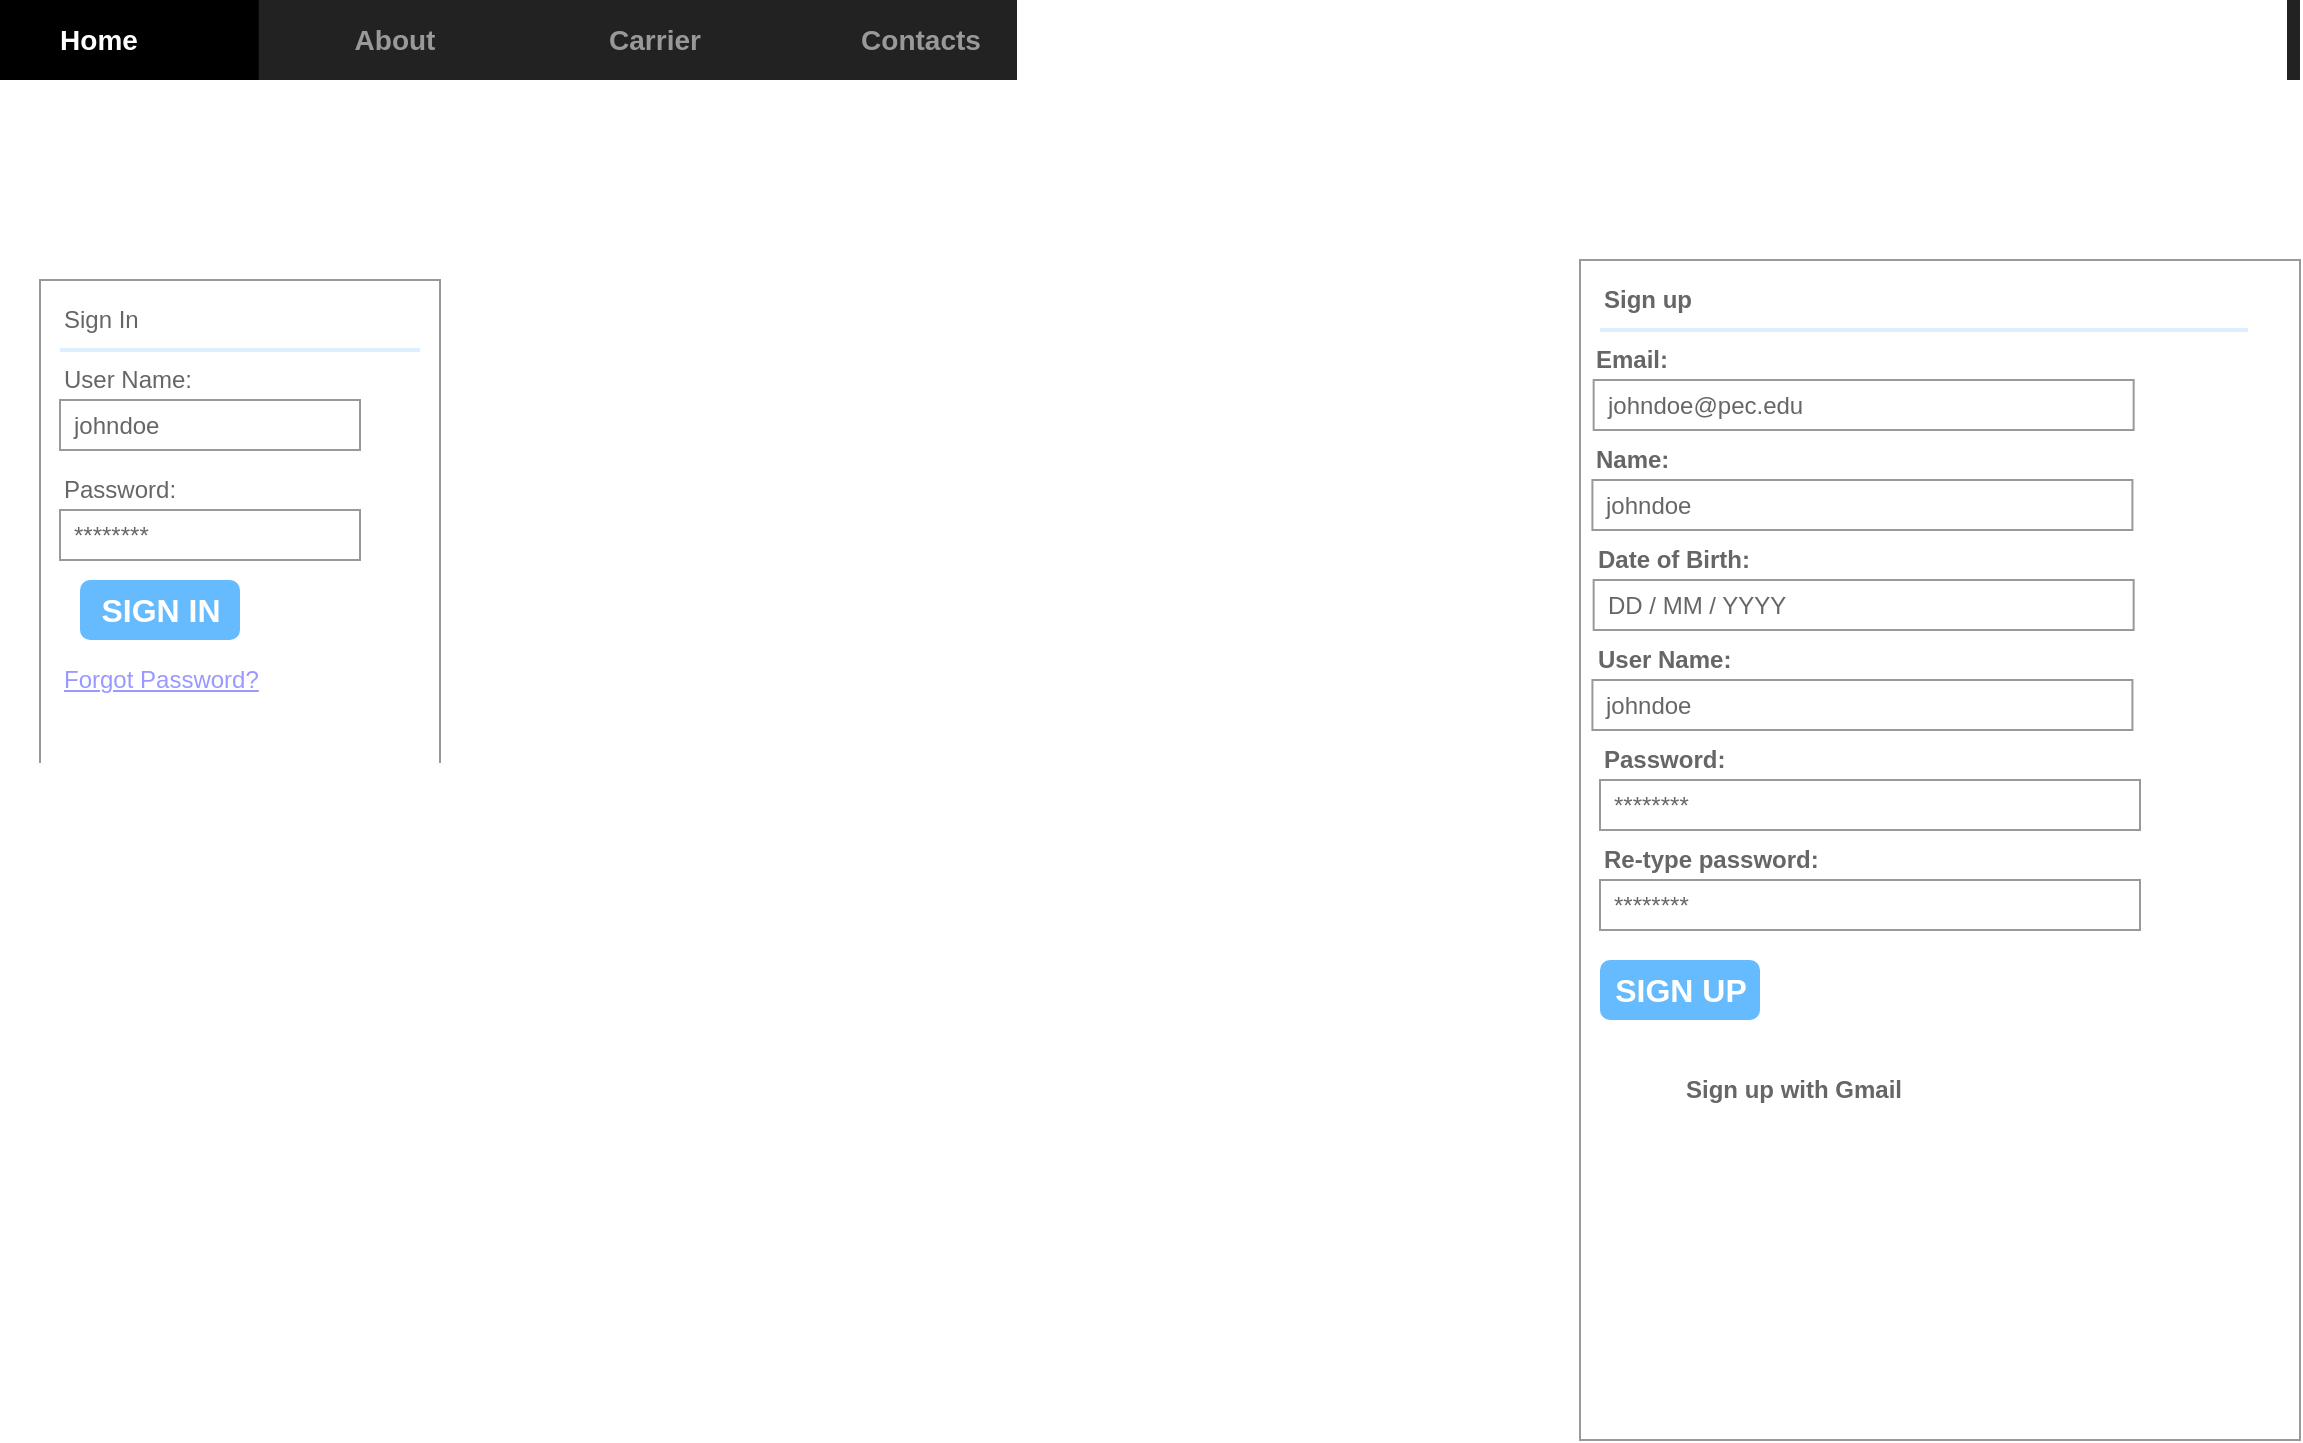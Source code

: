 <mxfile version="13.6.4" type="github" pages="3">
  <diagram name="Page-1" id="c9db0220-8083-56f3-ca83-edcdcd058819">
    <mxGraphModel dx="1736" dy="1054" grid="1" gridSize="10" guides="1" tooltips="1" connect="1" arrows="1" fold="1" page="1" pageScale="1.5" pageWidth="826" pageHeight="1169" background="#ffffff" math="0" shadow="0">
      <root>
        <mxCell id="0" style=";html=1;" />
        <mxCell id="1" style=";html=1;" parent="0" />
        <mxCell id="3d76a8aef4d5c911-1" value="" style="html=1;shadow=0;dashed=0;shape=mxgraph.bootstrap.rect;fillColor=#222222;strokeColor=none;whiteSpace=wrap;rounded=0;fontSize=12;fontColor=#000000;align=center;" parent="1" vertex="1">
          <mxGeometry x="40" y="70" width="1150" height="40" as="geometry" />
        </mxCell>
        <mxCell id="3d76a8aef4d5c911-2" value="&lt;b&gt;About&lt;/b&gt;" style="html=1;shadow=0;dashed=0;fillColor=none;strokeColor=none;shape=mxgraph.bootstrap.rect;fontColor=#999999;fontSize=14;whiteSpace=wrap;" parent="3d76a8aef4d5c911-1" vertex="1">
          <mxGeometry x="140" width="115" height="40" as="geometry" />
        </mxCell>
        <mxCell id="3d76a8aef4d5c911-7" value="&lt;b&gt;&lt;font style=&quot;font-size: 14px&quot;&gt;Contacts&lt;/font&gt;&lt;/b&gt;" style="html=1;shadow=0;dashed=0;fillColor=none;strokeColor=none;shape=mxgraph.bootstrap.rect;fontColor=#999999;whiteSpace=wrap;" parent="3d76a8aef4d5c911-1" vertex="1">
          <mxGeometry x="402.5" width="115" height="40" as="geometry" />
        </mxCell>
        <mxCell id="q2f2R0TYGlgkv7m5U5GK-51" value="&lt;b&gt;&lt;font style=&quot;font-size: 14px&quot;&gt;Carrier&lt;/font&gt;&lt;/b&gt;" style="html=1;shadow=0;dashed=0;fillColor=none;strokeColor=none;shape=mxgraph.bootstrap.rect;fontColor=#999999;whiteSpace=wrap;" vertex="1" parent="3d76a8aef4d5c911-1">
          <mxGeometry x="270" width="115" height="40" as="geometry" />
        </mxCell>
        <mxCell id="3d76a8aef4d5c911-3" value="&lt;b&gt;&lt;font style=&quot;font-size: 14px&quot;&gt;Home&lt;/font&gt;&lt;/b&gt;" style="html=1;shadow=0;dashed=0;shape=mxgraph.bootstrap.rect;fillColor=#000000;strokeColor=none;fontColor=#ffffff;spacingRight=30;whiteSpace=wrap;" parent="3d76a8aef4d5c911-1" vertex="1">
          <mxGeometry width="129.375" height="40" as="geometry" />
        </mxCell>
        <mxCell id="q2f2R0TYGlgkv7m5U5GK-13" value="" style="strokeWidth=1;shadow=0;dashed=0;align=center;html=1;shape=mxgraph.mockup.forms.rrect;rSize=0;strokeColor=#999999;fillColor=#ffffff;" vertex="1" parent="1">
          <mxGeometry x="60" y="210" width="200" height="300" as="geometry" />
        </mxCell>
        <mxCell id="q2f2R0TYGlgkv7m5U5GK-14" value="Sign In" style="strokeWidth=1;shadow=0;dashed=0;align=center;html=1;shape=mxgraph.mockup.forms.anchor;fontSize=12;fontColor=#666666;align=left;resizeWidth=1;spacingLeft=0;" vertex="1" parent="q2f2R0TYGlgkv7m5U5GK-13">
          <mxGeometry width="100" height="20" relative="1" as="geometry">
            <mxPoint x="10" y="10" as="offset" />
          </mxGeometry>
        </mxCell>
        <mxCell id="q2f2R0TYGlgkv7m5U5GK-15" value="" style="shape=line;strokeColor=#ddeeff;strokeWidth=2;html=1;resizeWidth=1;" vertex="1" parent="q2f2R0TYGlgkv7m5U5GK-13">
          <mxGeometry width="180" height="10" relative="1" as="geometry">
            <mxPoint x="10" y="30" as="offset" />
          </mxGeometry>
        </mxCell>
        <mxCell id="q2f2R0TYGlgkv7m5U5GK-16" value="User Name:" style="strokeWidth=1;shadow=0;dashed=0;align=center;html=1;shape=mxgraph.mockup.forms.anchor;fontSize=12;fontColor=#666666;align=left;resizeWidth=1;spacingLeft=0;" vertex="1" parent="q2f2R0TYGlgkv7m5U5GK-13">
          <mxGeometry width="100" height="20" relative="1" as="geometry">
            <mxPoint x="10" y="40" as="offset" />
          </mxGeometry>
        </mxCell>
        <mxCell id="q2f2R0TYGlgkv7m5U5GK-17" value="johndoe" style="strokeWidth=1;shadow=0;dashed=0;align=center;html=1;shape=mxgraph.mockup.forms.rrect;rSize=0;strokeColor=#999999;fontColor=#666666;align=left;spacingLeft=5;resizeWidth=1;" vertex="1" parent="q2f2R0TYGlgkv7m5U5GK-13">
          <mxGeometry width="150" height="25" relative="1" as="geometry">
            <mxPoint x="10" y="60" as="offset" />
          </mxGeometry>
        </mxCell>
        <mxCell id="q2f2R0TYGlgkv7m5U5GK-18" value="Password:" style="strokeWidth=1;shadow=0;dashed=0;align=center;html=1;shape=mxgraph.mockup.forms.anchor;fontSize=12;fontColor=#666666;align=left;resizeWidth=1;spacingLeft=0;" vertex="1" parent="q2f2R0TYGlgkv7m5U5GK-13">
          <mxGeometry width="100" height="20" relative="1" as="geometry">
            <mxPoint x="10" y="95" as="offset" />
          </mxGeometry>
        </mxCell>
        <mxCell id="q2f2R0TYGlgkv7m5U5GK-19" value="********" style="strokeWidth=1;shadow=0;dashed=0;align=center;html=1;shape=mxgraph.mockup.forms.rrect;rSize=0;strokeColor=#999999;fontColor=#666666;align=left;spacingLeft=5;resizeWidth=1;" vertex="1" parent="q2f2R0TYGlgkv7m5U5GK-13">
          <mxGeometry width="150" height="25" relative="1" as="geometry">
            <mxPoint x="10" y="115" as="offset" />
          </mxGeometry>
        </mxCell>
        <mxCell id="q2f2R0TYGlgkv7m5U5GK-20" value="SIGN IN" style="strokeWidth=1;shadow=0;dashed=0;align=center;html=1;shape=mxgraph.mockup.forms.rrect;rSize=5;strokeColor=none;fontColor=#ffffff;fillColor=#66bbff;fontSize=16;fontStyle=1;" vertex="1" parent="q2f2R0TYGlgkv7m5U5GK-13">
          <mxGeometry y="1" width="80" height="30" relative="1" as="geometry">
            <mxPoint x="20" y="-150" as="offset" />
          </mxGeometry>
        </mxCell>
        <mxCell id="q2f2R0TYGlgkv7m5U5GK-21" value="Forgot Password?" style="strokeWidth=1;shadow=0;dashed=0;align=center;html=1;shape=mxgraph.mockup.forms.anchor;fontSize=12;fontColor=#9999ff;align=left;spacingLeft=0;fontStyle=4;resizeWidth=1;" vertex="1" parent="q2f2R0TYGlgkv7m5U5GK-13">
          <mxGeometry y="1" width="150" height="20" relative="1" as="geometry">
            <mxPoint x="10" y="-110" as="offset" />
          </mxGeometry>
        </mxCell>
        <mxCell id="q2f2R0TYGlgkv7m5U5GK-25" value="" style="strokeWidth=1;shadow=0;dashed=0;align=center;html=1;shape=mxgraph.mockup.forms.rrect;rSize=0;strokeColor=#999999;fillColor=#ffffff;" vertex="1" parent="1">
          <mxGeometry x="830" y="200" width="360" height="590" as="geometry" />
        </mxCell>
        <mxCell id="q2f2R0TYGlgkv7m5U5GK-26" value="&lt;b&gt;Sign up&lt;/b&gt;" style="strokeWidth=1;shadow=0;dashed=0;align=center;html=1;shape=mxgraph.mockup.forms.anchor;fontSize=12;fontColor=#666666;align=left;resizeWidth=1;spacingLeft=0;" vertex="1" parent="q2f2R0TYGlgkv7m5U5GK-25">
          <mxGeometry width="180" height="20" relative="1" as="geometry">
            <mxPoint x="10" y="10" as="offset" />
          </mxGeometry>
        </mxCell>
        <mxCell id="q2f2R0TYGlgkv7m5U5GK-27" value="" style="shape=line;strokeColor=#ddeeff;strokeWidth=2;html=1;resizeWidth=1;" vertex="1" parent="q2f2R0TYGlgkv7m5U5GK-25">
          <mxGeometry width="324" height="10" relative="1" as="geometry">
            <mxPoint x="10" y="30" as="offset" />
          </mxGeometry>
        </mxCell>
        <mxCell id="q2f2R0TYGlgkv7m5U5GK-28" value="&lt;b&gt;User Name:&lt;/b&gt;" style="strokeWidth=1;shadow=0;dashed=0;align=center;html=1;shape=mxgraph.mockup.forms.anchor;fontSize=12;fontColor=#666666;align=left;resizeWidth=1;spacingLeft=0;" vertex="1" parent="q2f2R0TYGlgkv7m5U5GK-25">
          <mxGeometry width="180" height="20" relative="1" as="geometry">
            <mxPoint x="6.83" y="190" as="offset" />
          </mxGeometry>
        </mxCell>
        <mxCell id="q2f2R0TYGlgkv7m5U5GK-29" value="johndoe" style="strokeWidth=1;shadow=0;dashed=0;align=center;html=1;shape=mxgraph.mockup.forms.rrect;rSize=0;strokeColor=#999999;fontColor=#666666;align=left;spacingLeft=5;resizeWidth=1;" vertex="1" parent="q2f2R0TYGlgkv7m5U5GK-25">
          <mxGeometry width="270" height="25" relative="1" as="geometry">
            <mxPoint x="6.21" y="210" as="offset" />
          </mxGeometry>
        </mxCell>
        <mxCell id="q2f2R0TYGlgkv7m5U5GK-30" value="&lt;b&gt;Password:&lt;/b&gt;" style="strokeWidth=1;shadow=0;dashed=0;align=center;html=1;shape=mxgraph.mockup.forms.anchor;fontSize=12;fontColor=#666666;align=left;resizeWidth=1;spacingLeft=0;" vertex="1" parent="q2f2R0TYGlgkv7m5U5GK-25">
          <mxGeometry width="180" height="20" relative="1" as="geometry">
            <mxPoint x="10" y="240" as="offset" />
          </mxGeometry>
        </mxCell>
        <mxCell id="q2f2R0TYGlgkv7m5U5GK-31" value="********" style="strokeWidth=1;shadow=0;dashed=0;align=center;html=1;shape=mxgraph.mockup.forms.rrect;rSize=0;strokeColor=#999999;fontColor=#666666;align=left;spacingLeft=5;resizeWidth=1;" vertex="1" parent="q2f2R0TYGlgkv7m5U5GK-25">
          <mxGeometry width="270" height="25" relative="1" as="geometry">
            <mxPoint x="10" y="260" as="offset" />
          </mxGeometry>
        </mxCell>
        <mxCell id="q2f2R0TYGlgkv7m5U5GK-36" value="SIGN UP" style="strokeWidth=1;shadow=0;dashed=0;align=center;html=1;shape=mxgraph.mockup.forms.rrect;rSize=5;strokeColor=none;fontColor=#ffffff;fillColor=#66bbff;fontSize=16;fontStyle=1;" vertex="1" parent="q2f2R0TYGlgkv7m5U5GK-25">
          <mxGeometry y="1" width="80" height="30" relative="1" as="geometry">
            <mxPoint x="10" y="-240" as="offset" />
          </mxGeometry>
        </mxCell>
        <mxCell id="q2f2R0TYGlgkv7m5U5GK-37" value="&lt;b&gt;Email:&lt;/b&gt;" style="strokeWidth=1;shadow=0;dashed=0;align=center;html=1;shape=mxgraph.mockup.forms.anchor;fontSize=12;fontColor=#666666;align=left;resizeWidth=1;spacingLeft=0;" vertex="1" parent="q2f2R0TYGlgkv7m5U5GK-25">
          <mxGeometry x="6.207" y="40" width="180" height="20" as="geometry" />
        </mxCell>
        <mxCell id="q2f2R0TYGlgkv7m5U5GK-38" value="johndoe@pec.edu" style="strokeWidth=1;shadow=0;dashed=0;align=center;html=1;shape=mxgraph.mockup.forms.rrect;rSize=0;strokeColor=#999999;fontColor=#666666;align=left;spacingLeft=5;resizeWidth=1;" vertex="1" parent="q2f2R0TYGlgkv7m5U5GK-25">
          <mxGeometry x="6.828" y="60" width="270" height="25" as="geometry" />
        </mxCell>
        <mxCell id="q2f2R0TYGlgkv7m5U5GK-39" value="&lt;b&gt;Name:&lt;/b&gt;" style="strokeWidth=1;shadow=0;dashed=0;align=center;html=1;shape=mxgraph.mockup.forms.anchor;fontSize=12;fontColor=#666666;align=left;resizeWidth=1;spacingLeft=0;" vertex="1" parent="q2f2R0TYGlgkv7m5U5GK-25">
          <mxGeometry x="6.207" y="90" width="180" height="20" as="geometry" />
        </mxCell>
        <mxCell id="q2f2R0TYGlgkv7m5U5GK-40" value="johndoe" style="strokeWidth=1;shadow=0;dashed=0;align=center;html=1;shape=mxgraph.mockup.forms.rrect;rSize=0;strokeColor=#999999;fontColor=#666666;align=left;spacingLeft=5;resizeWidth=1;" vertex="1" parent="q2f2R0TYGlgkv7m5U5GK-25">
          <mxGeometry x="6.207" y="110" width="270" height="25" as="geometry" />
        </mxCell>
        <mxCell id="q2f2R0TYGlgkv7m5U5GK-41" value="&lt;b&gt;Date of Birth:&lt;/b&gt;" style="strokeWidth=1;shadow=0;dashed=0;align=center;html=1;shape=mxgraph.mockup.forms.anchor;fontSize=12;fontColor=#666666;align=left;resizeWidth=1;spacingLeft=0;" vertex="1" parent="q2f2R0TYGlgkv7m5U5GK-25">
          <mxGeometry x="6.828" y="140" width="180" height="20" as="geometry" />
        </mxCell>
        <mxCell id="q2f2R0TYGlgkv7m5U5GK-42" value="DD / MM / YYYY" style="strokeWidth=1;shadow=0;dashed=0;align=center;html=1;shape=mxgraph.mockup.forms.rrect;rSize=0;strokeColor=#999999;fontColor=#666666;align=left;spacingLeft=5;resizeWidth=1;" vertex="1" parent="q2f2R0TYGlgkv7m5U5GK-25">
          <mxGeometry x="6.827" y="160" width="270" height="25" as="geometry" />
        </mxCell>
        <mxCell id="q2f2R0TYGlgkv7m5U5GK-43" value="" style="shape=image;html=1;verticalAlign=top;verticalLabelPosition=bottom;labelBackgroundColor=#ffffff;imageAspect=0;aspect=fixed;image=https://cdn1.iconfinder.com/data/icons/feather-2/24/calendar-128.png;shadow=0;strokeColor=#000000;fillColor=none;" vertex="1" parent="q2f2R0TYGlgkv7m5U5GK-25">
          <mxGeometry x="250" y="162.5" width="20" height="20" as="geometry" />
        </mxCell>
        <mxCell id="q2f2R0TYGlgkv7m5U5GK-44" value="&lt;b&gt;Re-type password:&lt;/b&gt;" style="strokeWidth=1;shadow=0;dashed=0;align=center;html=1;shape=mxgraph.mockup.forms.anchor;fontSize=12;fontColor=#666666;align=left;resizeWidth=1;spacingLeft=0;" vertex="1" parent="q2f2R0TYGlgkv7m5U5GK-25">
          <mxGeometry x="10" y="290" width="180" height="20" as="geometry" />
        </mxCell>
        <mxCell id="q2f2R0TYGlgkv7m5U5GK-45" value="********" style="strokeWidth=1;shadow=0;dashed=0;align=center;html=1;shape=mxgraph.mockup.forms.rrect;rSize=0;strokeColor=#999999;fontColor=#666666;align=left;spacingLeft=5;resizeWidth=1;" vertex="1" parent="q2f2R0TYGlgkv7m5U5GK-25">
          <mxGeometry x="10" y="310" width="270" height="25" as="geometry" />
        </mxCell>
        <mxCell id="q2f2R0TYGlgkv7m5U5GK-53" value="&lt;b&gt;Sign up with Gmail&lt;/b&gt;" style="strokeWidth=1;shadow=0;dashed=0;align=center;html=1;shape=mxgraph.mockup.forms.anchor;fontSize=12;fontColor=#666666;align=left;resizeWidth=1;spacingLeft=0;" vertex="1" parent="q2f2R0TYGlgkv7m5U5GK-25">
          <mxGeometry x="51.207" y="405" width="180" height="20" as="geometry" />
        </mxCell>
        <mxCell id="q2f2R0TYGlgkv7m5U5GK-54" value="" style="shape=image;html=1;verticalAlign=top;verticalLabelPosition=bottom;labelBackgroundColor=#ffffff;imageAspect=0;aspect=fixed;image=https://cdn1.iconfinder.com/data/icons/logos-and-brands-3/512/147_Gmail_logo_logos-128.png;shadow=0;strokeColor=#000000;fillColor=none;" vertex="1" parent="q2f2R0TYGlgkv7m5U5GK-25">
          <mxGeometry x="10" y="400" width="30" height="30" as="geometry" />
        </mxCell>
      </root>
    </mxGraphModel>
  </diagram>
  <diagram id="JynV3Cn_BAGlyi-x2R-V" name="Page-2">
    <mxGraphModel dx="2563" dy="1054" grid="1" gridSize="10" guides="1" tooltips="1" connect="1" arrows="1" fold="1" page="1" pageScale="1" pageWidth="827" pageHeight="1169" background="#ffffff" math="0" shadow="0">
      <root>
        <mxCell id="O4ANDgfvFVBwBjS4QOHz-0" />
        <mxCell id="O4ANDgfvFVBwBjS4QOHz-1" parent="O4ANDgfvFVBwBjS4QOHz-0" />
        <mxCell id="9uK8hZ0NquUt4FpY-Vxs-0" value="Window Title" style="strokeWidth=1;shadow=0;dashed=0;align=center;html=1;shape=mxgraph.mockup.containers.window;align=left;verticalAlign=top;spacingLeft=8;strokeColor2=#008cff;strokeColor3=#c4c4c4;fontColor=#666666;mainText=;fontSize=17;labelBackgroundColor=none;" vertex="1" parent="O4ANDgfvFVBwBjS4QOHz-1">
          <mxGeometry x="-530" y="60" width="1680" height="3490" as="geometry" />
        </mxCell>
        <mxCell id="DmRDNTAlGFzrFGz1MmQI-0" value="" style="html=1;shadow=0;dashed=0;shape=mxgraph.bootstrap.rect;fillColor=#222222;strokeColor=none;whiteSpace=wrap;rounded=0;fontSize=12;fontColor=#000000;align=center;" parent="O4ANDgfvFVBwBjS4QOHz-1" vertex="1">
          <mxGeometry x="-460" y="90" width="1580" height="40" as="geometry" />
        </mxCell>
        <mxCell id="DmRDNTAlGFzrFGz1MmQI-1" value="Home" style="html=1;shadow=0;dashed=0;fillColor=none;strokeColor=none;shape=mxgraph.bootstrap.rect;fontColor=#999999;fontSize=14;whiteSpace=wrap;" parent="DmRDNTAlGFzrFGz1MmQI-0" vertex="1">
          <mxGeometry width="158" height="40" as="geometry" />
        </mxCell>
        <mxCell id="DmRDNTAlGFzrFGz1MmQI-2" value="About" style="html=1;shadow=0;dashed=0;shape=mxgraph.bootstrap.rect;fillColor=#000000;strokeColor=none;fontColor=#ffffff;spacingRight=30;whiteSpace=wrap;" parent="DmRDNTAlGFzrFGz1MmQI-0" vertex="1">
          <mxGeometry x="159.374" width="177.75" height="40" as="geometry" />
        </mxCell>
        <mxCell id="DmRDNTAlGFzrFGz1MmQI-3" value="84" style="html=1;shadow=0;dashed=0;shape=mxgraph.bootstrap.rrect;rSize=8;fillColor=#ff0000;strokeColor=none;fontColor=#ffffff;whiteSpace=wrap;" parent="DmRDNTAlGFzrFGz1MmQI-2" vertex="1">
          <mxGeometry x="1" y="0.5" width="25" height="16" relative="1" as="geometry">
            <mxPoint x="-30" y="-8" as="offset" />
          </mxGeometry>
        </mxCell>
        <mxCell id="DmRDNTAlGFzrFGz1MmQI-4" value="Career" style="html=1;shadow=0;dashed=0;fillColor=none;strokeColor=none;shape=mxgraph.bootstrap.rect;fontColor=#999999;spacingRight=30;whiteSpace=wrap;" parent="DmRDNTAlGFzrFGz1MmQI-0" vertex="1">
          <mxGeometry x="335.75" width="217.25" height="40" as="geometry" />
        </mxCell>
        <mxCell id="DmRDNTAlGFzrFGz1MmQI-5" value="42" style="html=1;shadow=0;dashed=0;shape=mxgraph.bootstrap.rrect;rSize=8;fillColor=#ff0000;strokeColor=none;fontColor=#ffffff;whiteSpace=wrap;" parent="DmRDNTAlGFzrFGz1MmQI-4" vertex="1">
          <mxGeometry x="1" y="0.5" width="25" height="16" relative="1" as="geometry">
            <mxPoint x="-30" y="-8" as="offset" />
          </mxGeometry>
        </mxCell>
        <mxCell id="DmRDNTAlGFzrFGz1MmQI-6" value="Contacts" style="html=1;shadow=0;dashed=0;fillColor=none;strokeColor=none;shape=mxgraph.bootstrap.rect;fontColor=#999999;whiteSpace=wrap;" parent="DmRDNTAlGFzrFGz1MmQI-0" vertex="1">
          <mxGeometry x="553" width="158" height="40" as="geometry" />
        </mxCell>
        <mxCell id="DmRDNTAlGFzrFGz1MmQI-7" value="Settings" style="html=1;shadow=0;dashed=0;fillColor=none;strokeColor=none;shape=mxgraph.bootstrap.rect;fontColor=#999999;whiteSpace=wrap;" parent="DmRDNTAlGFzrFGz1MmQI-0" vertex="1">
          <mxGeometry x="711" width="138.25" height="40" as="geometry" />
        </mxCell>
        <mxCell id="DmRDNTAlGFzrFGz1MmQI-8" value="Profile" style="html=1;shadow=0;dashed=0;fillColor=none;strokeColor=none;shape=mxgraph.bootstrap.rect;fontColor=#999999;whiteSpace=wrap;" parent="DmRDNTAlGFzrFGz1MmQI-0" vertex="1">
          <mxGeometry x="1303.5" width="138.25" height="40" as="geometry" />
        </mxCell>
        <mxCell id="DmRDNTAlGFzrFGz1MmQI-9" value="Log Out" style="html=1;shadow=0;dashed=0;fillColor=none;strokeColor=none;shape=mxgraph.bootstrap.rect;fontColor=#999999;whiteSpace=wrap;" parent="DmRDNTAlGFzrFGz1MmQI-0" vertex="1">
          <mxGeometry x="1441.75" width="138.25" height="40" as="geometry" />
        </mxCell>
        <mxCell id="DmRDNTAlGFzrFGz1MmQI-10" value="" style="html=1;shadow=0;dashed=0;shape=mxgraph.bootstrap.rrect;rSize=1;rounded=0;fontSize=12;align=center;resizeWidth=1;resizeHeight=1;" parent="O4ANDgfvFVBwBjS4QOHz-1" vertex="1">
          <mxGeometry x="790" y="160" width="330" height="420" as="geometry" />
        </mxCell>
        <mxCell id="DmRDNTAlGFzrFGz1MmQI-11" value="Candidate &#xa;image" style="shape=rect;fontSize=24;fillColor=#f0f0f0;strokeColor=none;fontColor=#999999;whiteSpace=wrap;rounded=1;" parent="DmRDNTAlGFzrFGz1MmQI-10" vertex="1">
          <mxGeometry x="62.5" y="10.5" width="205" height="199.5" as="geometry" />
        </mxCell>
        <mxCell id="DmRDNTAlGFzrFGz1MmQI-13" value="&lt;b&gt;A&amp;nbsp; short description about yourself:&lt;/b&gt;" style="html=1;shadow=0;dashed=0;shape=mxgraph.bootstrap.anchor;strokeColor=#dddddd;whiteSpace=wrap;align=left;verticalAlign=top;fontSize=14;whiteSpace=wrap;" parent="DmRDNTAlGFzrFGz1MmQI-10" vertex="1">
          <mxGeometry x="15" y="243.158" width="300" height="33.158" as="geometry" />
        </mxCell>
        <mxCell id="DmRDNTAlGFzrFGz1MmQI-14" value="Upload photo" style="html=1;shadow=0;dashed=0;shape=mxgraph.bootstrap.rrect;rSize=5;fontSize=16;fillColor=#3D8BCD;strokeColor=none;fontColor=#ffffff;whiteSpace=wrap;" parent="DmRDNTAlGFzrFGz1MmQI-10" vertex="1">
          <mxGeometry y="1" width="130" height="40" relative="1" as="geometry">
            <mxPoint x="15" y="-50" as="offset" />
          </mxGeometry>
        </mxCell>
        <mxCell id="DmRDNTAlGFzrFGz1MmQI-112" value="&lt;font color=&quot;#b3b3b3&quot;&gt;&lt;b&gt;Description&lt;/b&gt;&lt;/font&gt;" style="rounded=1;whiteSpace=wrap;html=1;shadow=0;strokeColor=#000000;strokeWidth=1;fontSize=14;fontColor=#000000;fillColor=#FFFFFF;" parent="DmRDNTAlGFzrFGz1MmQI-10" vertex="1">
          <mxGeometry x="15" y="276.32" width="295" height="83.68" as="geometry" />
        </mxCell>
        <mxCell id="DmRDNTAlGFzrFGz1MmQI-113" style="edgeStyle=orthogonalEdgeStyle;rounded=0;orthogonalLoop=1;jettySize=auto;html=1;exitX=0.5;exitY=1;exitDx=0;exitDy=0;fontSize=14;fontColor=#000000;" parent="DmRDNTAlGFzrFGz1MmQI-10" source="DmRDNTAlGFzrFGz1MmQI-11" target="DmRDNTAlGFzrFGz1MmQI-11" edge="1">
          <mxGeometry relative="1" as="geometry" />
        </mxCell>
        <mxCell id="9uK8hZ0NquUt4FpY-Vxs-7" value="" style="verticalLabelPosition=bottom;shadow=0;align=center;html=1;verticalAlign=top;strokeWidth=1;shape=mxgraph.mockup.containers.userMale;strokeColor2=#008cff;strokeColor=none;fillColor=none;" vertex="1" parent="DmRDNTAlGFzrFGz1MmQI-10">
          <mxGeometry x="80" y="30.25" width="170" height="160" as="geometry" />
        </mxCell>
        <mxCell id="DmRDNTAlGFzrFGz1MmQI-16" value="&lt;b style=&quot;font-size: 24px;&quot;&gt;&lt;font style=&quot;font-size: 24px;&quot;&gt;Personnal Details&lt;/font&gt;&lt;/b&gt;" style="html=1;shadow=0;dashed=0;shape=mxgraph.bootstrap.rect;strokeColor=none;fillColor=none;fontColor=#999999;align=left;spacingLeft=5;whiteSpace=wrap;rounded=0;fontSize=24;" parent="O4ANDgfvFVBwBjS4QOHz-1" vertex="1">
          <mxGeometry x="-460" y="150" width="220" height="20" as="geometry" />
        </mxCell>
        <mxCell id="DmRDNTAlGFzrFGz1MmQI-17" value="&lt;span style=&quot;color: rgb(153 , 153 , 153) ; font-size: 12px&quot;&gt;First Name&lt;/span&gt;" style="html=1;shadow=0;dashed=0;shape=mxgraph.bootstrap.rrect;rSize=5;strokeColor=#dddddd;;align=left;spacingLeft=10;fontSize=16;whiteSpace=wrap;rounded=0;" parent="O4ANDgfvFVBwBjS4QOHz-1" vertex="1">
          <mxGeometry x="-460" y="220" width="320" height="40" as="geometry" />
        </mxCell>
        <mxCell id="DmRDNTAlGFzrFGz1MmQI-18" value="Subject" style="html=1;shadow=0;dashed=0;shape=mxgraph.bootstrap.rect;strokeColor=none;fillColor=none;fontColor=#999999;align=left;spacingLeft=5;whiteSpace=wrap;rounded=0;" parent="O4ANDgfvFVBwBjS4QOHz-1" vertex="1">
          <mxGeometry x="-442" y="1360" width="200" height="20" as="geometry" />
        </mxCell>
        <mxCell id="DmRDNTAlGFzrFGz1MmQI-19" value="Hello, %USER_FULL_NAME%" style="html=1;shadow=0;dashed=0;shape=mxgraph.bootstrap.rrect;rSize=5;strokeColor=#dddddd;align=left;spacingLeft=10;fontSize=16;whiteSpace=wrap;rounded=0;" parent="O4ANDgfvFVBwBjS4QOHz-1" vertex="1">
          <mxGeometry x="-448" y="1390" width="800" height="40" as="geometry" />
        </mxCell>
        <mxCell id="DmRDNTAlGFzrFGz1MmQI-20" value="Insert System Variable" style="html=1;shadow=0;dashed=0;shape=mxgraph.bootstrap.rect;strokeColor=none;fillColor=none;align=right;fontSize=10;whiteSpace=wrap;rounded=0;" parent="O4ANDgfvFVBwBjS4QOHz-1" vertex="1">
          <mxGeometry x="208" y="1360" width="120" height="20" as="geometry" />
        </mxCell>
        <mxCell id="DmRDNTAlGFzrFGz1MmQI-21" value="" style="shape=triangle;strokeColor=none;fillColor=#000000;direction=south;rounded=0;shadow=1;fontSize=12;fontColor=#000000;align=center;html=1;" parent="O4ANDgfvFVBwBjS4QOHz-1" vertex="1">
          <mxGeometry x="330" y="1367" width="8" height="4" as="geometry" />
        </mxCell>
        <mxCell id="DmRDNTAlGFzrFGz1MmQI-22" value="Message" style="html=1;shadow=0;dashed=0;shape=mxgraph.bootstrap.rect;strokeColor=none;fillColor=none;fontColor=#999999;align=left;spacingLeft=5;whiteSpace=wrap;rounded=0;" parent="O4ANDgfvFVBwBjS4QOHz-1" vertex="1">
          <mxGeometry x="-448" y="1450" width="200" height="20" as="geometry" />
        </mxCell>
        <mxCell id="DmRDNTAlGFzrFGz1MmQI-23" value="Hello %USER_FULL_NAME%!&#xa;&#xa;At vero eos et accusamus et iusto odio dignissimos ducimus, qui blanditiis praesentium voluptatum deleniti atque corrupti, quosdolores et quas molestias excepturi sint, obcaecati cupiditate non provident, similique sunt in culpa, qui officia deserunt mollitiaanimi, id est laborum et dolorum fuga. Et harum quidem rerum facilis est et expedita distinctio. Nam libero tempore, cum solutanobis est eligendi optio, cumque nihil impedit, quo minus id, quod maxime placeat, facere possimus, omnis voluptas assumendaest, omnis dolor repellendus." style="html=1;shadow=0;dashed=0;shape=mxgraph.bootstrap.rrect;rSize=5;fontSize=12;strokeColor=#dddddd;align=left;spacing=10;verticalAlign=top;whiteSpace=wrap;rounded=0;" parent="O4ANDgfvFVBwBjS4QOHz-1" vertex="1">
          <mxGeometry x="-448" y="1470" width="800" height="240" as="geometry" />
        </mxCell>
        <mxCell id="DmRDNTAlGFzrFGz1MmQI-24" value="Insert System Variable" style="html=1;shadow=0;dashed=0;shape=mxgraph.bootstrap.rect;strokeColor=none;fillColor=none;align=right;fontSize=10;whiteSpace=wrap;rounded=0;" parent="O4ANDgfvFVBwBjS4QOHz-1" vertex="1">
          <mxGeometry x="202" y="1450" width="120" height="20" as="geometry" />
        </mxCell>
        <mxCell id="DmRDNTAlGFzrFGz1MmQI-25" value="" style="shape=triangle;strokeColor=none;fillColor=#000000;direction=south;rounded=0;shadow=1;fontSize=12;fontColor=#000000;align=center;html=1;" parent="O4ANDgfvFVBwBjS4QOHz-1" vertex="1">
          <mxGeometry x="324" y="1457" width="8" height="4" as="geometry" />
        </mxCell>
        <mxCell id="DmRDNTAlGFzrFGz1MmQI-26" value="%USER_FULL_NAME%&#xa;%USER_EMAIL%&#xa;%USER_PROFILE_COMPLETENESS%&#xa;%USER_NUM_SUCCESS_TRADES%&#xa;%USER_FULL_NAME%&#xa;%USER_EMAIL%&#xa;%USER_PROFILE_COMPLETENESS%&#xa;%USER_NUM_SUCCESS_SELLS%" style="html=1;shadow=0;dashed=0;shape=mxgraph.bootstrap.rrect;fontSize=12;rSize=2;strokeColor=#dddddd;align=left;verticalAlign=top;spacing=10;shadow=1;whiteSpace=wrap;rounded=0;" parent="O4ANDgfvFVBwBjS4QOHz-1" vertex="1">
          <mxGeometry x="102" y="1465" width="240" height="140" as="geometry" />
        </mxCell>
        <mxCell id="DmRDNTAlGFzrFGz1MmQI-27" value="Message Type" style="html=1;shadow=0;dashed=0;shape=mxgraph.bootstrap.rect;strokeColor=none;fillColor=none;fontColor=#999999;align=left;spacingLeft=5;whiteSpace=wrap;rounded=0;" parent="O4ANDgfvFVBwBjS4QOHz-1" vertex="1">
          <mxGeometry x="-448" y="1710" width="200" height="20" as="geometry" />
        </mxCell>
        <mxCell id="DmRDNTAlGFzrFGz1MmQI-28" value="Email + Push" style="html=1;shadow=0;dashed=0;shape=mxgraph.bootstrap.rrect;rSize=5;strokeColor=#dddddd;align=left;spacingLeft=10;fontSize=16;whiteSpace=wrap;rounded=0;" parent="O4ANDgfvFVBwBjS4QOHz-1" vertex="1">
          <mxGeometry x="-448" y="1730" width="390" height="40" as="geometry" />
        </mxCell>
        <mxCell id="DmRDNTAlGFzrFGz1MmQI-29" value="" style="shape=triangle;strokeColor=none;fillColor=#000000;direction=south;rounded=0;shadow=1;fontSize=12;fontColor=#000000;align=center;html=1;" parent="O4ANDgfvFVBwBjS4QOHz-1" vertex="1">
          <mxGeometry x="-78" y="1747" width="10" height="5" as="geometry" />
        </mxCell>
        <mxCell id="DmRDNTAlGFzrFGz1MmQI-30" value="Tap target" style="html=1;shadow=0;dashed=0;shape=mxgraph.bootstrap.rect;strokeColor=none;fillColor=none;fontColor=#999999;align=left;spacingLeft=5;whiteSpace=wrap;rounded=0;" parent="O4ANDgfvFVBwBjS4QOHz-1" vertex="1">
          <mxGeometry x="-38" y="1710" width="200" height="20" as="geometry" />
        </mxCell>
        <mxCell id="DmRDNTAlGFzrFGz1MmQI-31" value="Profile Screen" style="html=1;shadow=0;dashed=0;shape=mxgraph.bootstrap.rrect;rSize=5;strokeColor=#dddddd;align=left;spacingLeft=10;fontSize=16;whiteSpace=wrap;rounded=0;" parent="O4ANDgfvFVBwBjS4QOHz-1" vertex="1">
          <mxGeometry x="-38" y="1730" width="390" height="40" as="geometry" />
        </mxCell>
        <mxCell id="DmRDNTAlGFzrFGz1MmQI-32" value="" style="shape=triangle;strokeColor=none;fillColor=#000000;direction=south;rounded=0;shadow=1;fontSize=12;fontColor=#000000;align=center;html=1;" parent="O4ANDgfvFVBwBjS4QOHz-1" vertex="1">
          <mxGeometry x="332" y="1747" width="10" height="5" as="geometry" />
        </mxCell>
        <mxCell id="DmRDNTAlGFzrFGz1MmQI-33" value="Send to Group" style="html=1;shadow=0;dashed=0;shape=mxgraph.bootstrap.rect;strokeColor=none;fillColor=none;fontColor=#999999;align=left;spacingLeft=5;whiteSpace=wrap;rounded=0;" parent="O4ANDgfvFVBwBjS4QOHz-1" vertex="1">
          <mxGeometry x="-448" y="1790" width="200" height="20" as="geometry" />
        </mxCell>
        <mxCell id="DmRDNTAlGFzrFGz1MmQI-34" value="Top Management" style="html=1;shadow=0;dashed=0;shape=mxgraph.bootstrap.checkbox;fontSize=12;strokeColor=#999999;align=left;labelPosition=right;spacingLeft=5;rounded=0;" parent="O4ANDgfvFVBwBjS4QOHz-1" vertex="1">
          <mxGeometry x="-438" y="1813" width="14" height="14" as="geometry" />
        </mxCell>
        <mxCell id="DmRDNTAlGFzrFGz1MmQI-35" value="Marketing Department" style="html=1;shadow=0;dashed=0;shape=mxgraph.bootstrap.rrect;fontSize=12;rSize=3;strokeColor=#999999;align=left;labelPosition=right;spacingLeft=5;rounded=0;" parent="O4ANDgfvFVBwBjS4QOHz-1" vertex="1">
          <mxGeometry x="-438" y="1833" width="14" height="14" as="geometry" />
        </mxCell>
        <mxCell id="DmRDNTAlGFzrFGz1MmQI-36" value="Design Department" style="html=1;shadow=0;dashed=0;shape=mxgraph.bootstrap.checkbox;fontSize=12;strokeColor=#999999;align=left;labelPosition=right;spacingLeft=5;rounded=0;" parent="O4ANDgfvFVBwBjS4QOHz-1" vertex="1">
          <mxGeometry x="-438" y="1853" width="14" height="14" as="geometry" />
        </mxCell>
        <mxCell id="DmRDNTAlGFzrFGz1MmQI-37" value="Financial Department" style="html=1;shadow=0;dashed=0;shape=mxgraph.bootstrap.rrect;fontSize=12;rSize=3;strokeColor=#999999;align=left;labelPosition=right;spacingLeft=5;rounded=0;" parent="O4ANDgfvFVBwBjS4QOHz-1" vertex="1">
          <mxGeometry x="-438" y="1873" width="14" height="14" as="geometry" />
        </mxCell>
        <mxCell id="DmRDNTAlGFzrFGz1MmQI-38" value="Supply Department" style="html=1;shadow=0;dashed=0;shape=mxgraph.bootstrap.rrect;fontSize=12;rSize=3;strokeColor=#999999;align=left;labelPosition=right;spacingLeft=5;rounded=0;" parent="O4ANDgfvFVBwBjS4QOHz-1" vertex="1">
          <mxGeometry x="-438" y="1893" width="14" height="14" as="geometry" />
        </mxCell>
        <mxCell id="DmRDNTAlGFzrFGz1MmQI-39" value="Set Type" style="html=1;shadow=0;dashed=0;shape=mxgraph.bootstrap.rect;strokeColor=none;fillColor=none;fontColor=#999999;align=left;spacingLeft=5;whiteSpace=wrap;rounded=0;" parent="O4ANDgfvFVBwBjS4QOHz-1" vertex="1">
          <mxGeometry x="-38" y="1790" width="200" height="20" as="geometry" />
        </mxCell>
        <mxCell id="DmRDNTAlGFzrFGz1MmQI-40" value="" style="shape=ellipse;dashed=0;strokeColor=#999999;fillColor=#ffffff;html=1;rounded=0;shadow=1;fontSize=12;fontColor=#000000;align=center;" parent="O4ANDgfvFVBwBjS4QOHz-1" vertex="1">
          <mxGeometry x="-28" y="1813" width="14" height="14" as="geometry" />
        </mxCell>
        <mxCell id="DmRDNTAlGFzrFGz1MmQI-41" value="News" style="html=1;shadow=0;dashed=0;shape=mxgraph.bootstrap.rrect;align=center;rSize=3;strokeColor=none;fillColor=#58B957;fontColor=#ffffff;fontStyle=1;fontSize=10;whiteSpace=wrap;rounded=0;" parent="O4ANDgfvFVBwBjS4QOHz-1" vertex="1">
          <mxGeometry x="-8" y="1813" width="40" height="14" as="geometry" />
        </mxCell>
        <mxCell id="DmRDNTAlGFzrFGz1MmQI-42" value="" style="html=1;shadow=0;dashed=0;shape=mxgraph.bootstrap.radioButton;strokeColor=#999999;fillColor=#ffffff;rounded=0;fontSize=12;fontColor=#000000;align=center;" parent="O4ANDgfvFVBwBjS4QOHz-1" vertex="1">
          <mxGeometry x="-28" y="1833" width="14" height="14" as="geometry" />
        </mxCell>
        <mxCell id="DmRDNTAlGFzrFGz1MmQI-43" value="Reports" style="html=1;shadow=0;dashed=0;shape=mxgraph.bootstrap.rrect;align=center;rSize=3;strokeColor=none;fillColor=#55BFE0;fontColor=#ffffff;fontStyle=1;fontSize=10;whiteSpace=wrap;rounded=0;" parent="O4ANDgfvFVBwBjS4QOHz-1" vertex="1">
          <mxGeometry x="-8" y="1833" width="50" height="14" as="geometry" />
        </mxCell>
        <mxCell id="DmRDNTAlGFzrFGz1MmQI-44" value="" style="shape=ellipse;dashed=0;strokeColor=#999999;fillColor=#ffffff;html=1;rounded=0;shadow=1;fontSize=12;fontColor=#000000;align=center;" parent="O4ANDgfvFVBwBjS4QOHz-1" vertex="1">
          <mxGeometry x="-28" y="1853" width="14" height="14" as="geometry" />
        </mxCell>
        <mxCell id="DmRDNTAlGFzrFGz1MmQI-45" value="Documents" style="html=1;shadow=0;dashed=0;shape=mxgraph.bootstrap.rrect;align=center;rSize=3;strokeColor=none;fillColor=#EFAC43;fontColor=#ffffff;fontStyle=1;fontSize=10;whiteSpace=wrap;rounded=0;" parent="O4ANDgfvFVBwBjS4QOHz-1" vertex="1">
          <mxGeometry x="-8" y="1853" width="70" height="14" as="geometry" />
        </mxCell>
        <mxCell id="DmRDNTAlGFzrFGz1MmQI-46" value="" style="shape=ellipse;dashed=0;strokeColor=#999999;fillColor=#ffffff;html=1;rounded=0;shadow=1;fontSize=12;fontColor=#000000;align=center;" parent="O4ANDgfvFVBwBjS4QOHz-1" vertex="1">
          <mxGeometry x="-28" y="1873" width="14" height="14" as="geometry" />
        </mxCell>
        <mxCell id="DmRDNTAlGFzrFGz1MmQI-47" value="Media" style="html=1;shadow=0;dashed=0;shape=mxgraph.bootstrap.rrect;align=center;rSize=3;strokeColor=none;fillColor=#3D8BCD;fontColor=#ffffff;fontStyle=1;fontSize=10;whiteSpace=wrap;rounded=0;" parent="O4ANDgfvFVBwBjS4QOHz-1" vertex="1">
          <mxGeometry x="-8" y="1873" width="40" height="14" as="geometry" />
        </mxCell>
        <mxCell id="DmRDNTAlGFzrFGz1MmQI-48" value="" style="shape=ellipse;dashed=0;strokeColor=#999999;fillColor=#ffffff;html=1;rounded=0;shadow=1;fontSize=12;fontColor=#000000;align=center;" parent="O4ANDgfvFVBwBjS4QOHz-1" vertex="1">
          <mxGeometry x="-28" y="1893" width="14" height="14" as="geometry" />
        </mxCell>
        <mxCell id="DmRDNTAlGFzrFGz1MmQI-49" value="Text" style="html=1;shadow=0;dashed=0;shape=mxgraph.bootstrap.rrect;align=center;rSize=3;strokeColor=none;fillColor=#999999;fontColor=#ffffff;fontStyle=1;fontSize=10;whiteSpace=wrap;rounded=0;" parent="O4ANDgfvFVBwBjS4QOHz-1" vertex="1">
          <mxGeometry x="-8" y="1893" width="30" height="14" as="geometry" />
        </mxCell>
        <mxCell id="DmRDNTAlGFzrFGz1MmQI-50" value="Save Template" style="html=1;shadow=0;dashed=0;shape=mxgraph.bootstrap.rrect;align=center;rSize=5;strokeColor=none;fillColor=#3D8BCD;fontColor=#ffffff;fontSize=16;whiteSpace=wrap;rounded=0;" parent="O4ANDgfvFVBwBjS4QOHz-1" vertex="1">
          <mxGeometry x="-448" y="1950" width="150" height="40" as="geometry" />
        </mxCell>
        <mxCell id="DmRDNTAlGFzrFGz1MmQI-51" value="Cancel" style="html=1;shadow=0;dashed=0;shape=mxgraph.bootstrap.rrect;align=center;rSize=5;strokeColor=#dddddd;fontSize=16;whiteSpace=wrap;rounded=0;" parent="O4ANDgfvFVBwBjS4QOHz-1" vertex="1">
          <mxGeometry x="-278" y="1950" width="100" height="40" as="geometry" />
        </mxCell>
        <mxCell id="DmRDNTAlGFzrFGz1MmQI-52" value="Delete Template" style="html=1;shadow=0;dashed=0;shape=mxgraph.bootstrap.rrect;align=center;rSize=5;strokeColor=none;fillColor=#DB524C;fontColor=#ffffff;fontSize=16;whiteSpace=wrap;rounded=0;" parent="O4ANDgfvFVBwBjS4QOHz-1" vertex="1">
          <mxGeometry x="182" y="1950" width="170" height="40" as="geometry" />
        </mxCell>
        <mxCell id="DmRDNTAlGFzrFGz1MmQI-59" value="First Name" style="html=1;shadow=0;dashed=0;shape=mxgraph.bootstrap.rect;strokeColor=none;fillColor=none;align=left;spacingLeft=5;whiteSpace=wrap;rounded=0;strokeWidth=10;fontStyle=1;fontSize=14;fontColor=#1A1A1A;" parent="O4ANDgfvFVBwBjS4QOHz-1" vertex="1">
          <mxGeometry x="-460" y="190" width="200" height="20" as="geometry" />
        </mxCell>
        <mxCell id="DmRDNTAlGFzrFGz1MmQI-60" value="&lt;span style=&quot;color: rgb(153 , 153 , 153) ; font-size: 12px&quot;&gt;Middle Name (optional)&lt;/span&gt;" style="html=1;shadow=0;dashed=0;shape=mxgraph.bootstrap.rrect;rSize=5;strokeColor=#dddddd;;align=left;spacingLeft=10;fontSize=16;whiteSpace=wrap;rounded=0;" parent="O4ANDgfvFVBwBjS4QOHz-1" vertex="1">
          <mxGeometry x="-80" y="220" width="320" height="40" as="geometry" />
        </mxCell>
        <mxCell id="DmRDNTAlGFzrFGz1MmQI-61" value="Middle Name (optional)" style="html=1;shadow=0;dashed=0;shape=mxgraph.bootstrap.rect;strokeColor=none;fillColor=none;align=left;spacingLeft=5;whiteSpace=wrap;rounded=0;fontSize=14;fontStyle=1;fontColor=#1A1A1A;" parent="O4ANDgfvFVBwBjS4QOHz-1" vertex="1">
          <mxGeometry x="-80" y="190" width="200" height="20" as="geometry" />
        </mxCell>
        <mxCell id="DmRDNTAlGFzrFGz1MmQI-62" value="&lt;span style=&quot;color: rgb(153 , 153 , 153) ; font-size: 12px&quot;&gt;Last Name&amp;nbsp;&lt;/span&gt;" style="html=1;shadow=0;dashed=0;shape=mxgraph.bootstrap.rrect;rSize=5;strokeColor=#dddddd;;align=left;spacingLeft=10;fontSize=16;whiteSpace=wrap;rounded=0;" parent="O4ANDgfvFVBwBjS4QOHz-1" vertex="1">
          <mxGeometry x="310" y="220" width="320" height="40" as="geometry" />
        </mxCell>
        <mxCell id="DmRDNTAlGFzrFGz1MmQI-63" value="Last Name" style="html=1;shadow=0;dashed=0;shape=mxgraph.bootstrap.rect;strokeColor=none;fillColor=none;align=left;spacingLeft=5;whiteSpace=wrap;rounded=0;fontStyle=1;fontSize=14;fontColor=#1A1A1A;" parent="O4ANDgfvFVBwBjS4QOHz-1" vertex="1">
          <mxGeometry x="310" y="190" width="200" height="20" as="geometry" />
        </mxCell>
        <mxCell id="DmRDNTAlGFzrFGz1MmQI-65" value="" style="html=1;shadow=0;dashed=0;shape=mxgraph.bootstrap.rrect;rSize=5;strokeColor=#dddddd;;align=left;spacingLeft=10;fontSize=16;whiteSpace=wrap;rounded=0;" parent="O4ANDgfvFVBwBjS4QOHz-1" vertex="1">
          <mxGeometry x="-460" y="320" width="320" height="40" as="geometry" />
        </mxCell>
        <mxCell id="DmRDNTAlGFzrFGz1MmQI-68" value="" style="shape=image;html=1;verticalAlign=top;verticalLabelPosition=bottom;labelBackgroundColor=#ffffff;imageAspect=0;aspect=fixed;image=https://cdn1.iconfinder.com/data/icons/feather-2/24/calendar-128.png" parent="O4ANDgfvFVBwBjS4QOHz-1" vertex="1">
          <mxGeometry x="-180" y="325" width="30" height="30" as="geometry" />
        </mxCell>
        <mxCell id="DmRDNTAlGFzrFGz1MmQI-69" value="Date of Birth:" style="html=1;shadow=0;dashed=0;shape=mxgraph.bootstrap.rect;strokeColor=none;fillColor=none;align=left;spacingLeft=5;whiteSpace=wrap;rounded=0;strokeWidth=10;fontStyle=1;fontSize=14;fontColor=#1A1A1A;" parent="O4ANDgfvFVBwBjS4QOHz-1" vertex="1">
          <mxGeometry x="-460" y="280" width="200" height="20" as="geometry" />
        </mxCell>
        <mxCell id="DmRDNTAlGFzrFGz1MmQI-70" value="Gender:" style="html=1;shadow=0;dashed=0;shape=mxgraph.bootstrap.rect;strokeColor=none;fillColor=none;align=left;spacingLeft=5;whiteSpace=wrap;rounded=0;strokeWidth=10;fontStyle=1;fontSize=14;fontColor=#1A1A1A;" parent="O4ANDgfvFVBwBjS4QOHz-1" vertex="1">
          <mxGeometry x="-80" y="280" width="200" height="20" as="geometry" />
        </mxCell>
        <mxCell id="DmRDNTAlGFzrFGz1MmQI-88" value="Category:" style="html=1;shadow=0;dashed=0;shape=mxgraph.bootstrap.rect;strokeColor=none;fillColor=none;align=left;spacingLeft=5;whiteSpace=wrap;rounded=0;strokeWidth=10;fontStyle=1;fontSize=14;fontColor=#1A1A1A;" parent="O4ANDgfvFVBwBjS4QOHz-1" vertex="1">
          <mxGeometry x="312" y="280" width="200" height="20" as="geometry" />
        </mxCell>
        <mxCell id="DmRDNTAlGFzrFGz1MmQI-102" value="&lt;font color=&quot;#999999&quot; style=&quot;font-size: 14px;&quot;&gt;&lt;span style=&quot;font-size: 14px;&quot;&gt;Address line 1&lt;/span&gt;&lt;/font&gt;" style="html=1;shadow=0;dashed=0;shape=mxgraph.bootstrap.rrect;rSize=5;strokeColor=#dddddd;;align=left;spacingLeft=10;fontSize=14;whiteSpace=wrap;rounded=0;" parent="O4ANDgfvFVBwBjS4QOHz-1" vertex="1">
          <mxGeometry x="-460" y="480" width="320" height="40" as="geometry" />
        </mxCell>
        <mxCell id="DmRDNTAlGFzrFGz1MmQI-103" value="Permanent address:" style="html=1;shadow=0;dashed=0;shape=mxgraph.bootstrap.rect;strokeColor=none;fillColor=none;align=left;spacingLeft=5;whiteSpace=wrap;rounded=0;strokeWidth=10;fontStyle=1;fontSize=14;fontColor=#1A1A1A;" parent="O4ANDgfvFVBwBjS4QOHz-1" vertex="1">
          <mxGeometry x="-460" y="440" width="200" height="20" as="geometry" />
        </mxCell>
        <mxCell id="DmRDNTAlGFzrFGz1MmQI-104" value="&lt;font color=&quot;#999999&quot;&gt;Address line 2&lt;/font&gt;" style="html=1;shadow=0;dashed=0;shape=mxgraph.bootstrap.rrect;rSize=5;strokeColor=#dddddd;;align=left;spacingLeft=10;fontSize=14;whiteSpace=wrap;rounded=0;" parent="O4ANDgfvFVBwBjS4QOHz-1" vertex="1">
          <mxGeometry x="-459" y="540" width="320" height="40" as="geometry" />
        </mxCell>
        <mxCell id="DmRDNTAlGFzrFGz1MmQI-105" value="&lt;font color=&quot;#999999&quot;&gt;Address line 3&lt;/font&gt;" style="html=1;shadow=0;dashed=0;shape=mxgraph.bootstrap.rrect;rSize=5;strokeColor=#dddddd;;align=left;spacingLeft=10;fontSize=14;whiteSpace=wrap;rounded=0;" parent="O4ANDgfvFVBwBjS4QOHz-1" vertex="1">
          <mxGeometry x="-460" y="600" width="320" height="40" as="geometry" />
        </mxCell>
        <mxCell id="DmRDNTAlGFzrFGz1MmQI-106" value="&lt;font color=&quot;#999999&quot; style=&quot;font-size: 14px;&quot;&gt;&lt;span style=&quot;font-size: 14px;&quot;&gt;Address line 1&lt;/span&gt;&lt;/font&gt;" style="html=1;shadow=0;dashed=0;shape=mxgraph.bootstrap.rrect;rSize=5;strokeColor=#dddddd;;align=left;spacingLeft=10;fontSize=14;whiteSpace=wrap;rounded=0;" parent="O4ANDgfvFVBwBjS4QOHz-1" vertex="1">
          <mxGeometry x="-67" y="480" width="320" height="40" as="geometry" />
        </mxCell>
        <mxCell id="DmRDNTAlGFzrFGz1MmQI-107" value="Current address:" style="html=1;shadow=0;dashed=0;shape=mxgraph.bootstrap.rect;strokeColor=none;fillColor=none;align=left;spacingLeft=5;whiteSpace=wrap;rounded=0;strokeWidth=10;fontStyle=1;fontSize=14;fontColor=#1A1A1A;" parent="O4ANDgfvFVBwBjS4QOHz-1" vertex="1">
          <mxGeometry x="-67" y="440" width="200" height="20" as="geometry" />
        </mxCell>
        <mxCell id="DmRDNTAlGFzrFGz1MmQI-108" value="&lt;font color=&quot;#999999&quot;&gt;Address line 2&lt;/font&gt;" style="html=1;shadow=0;dashed=0;shape=mxgraph.bootstrap.rrect;rSize=5;strokeColor=#dddddd;;align=left;spacingLeft=10;fontSize=14;whiteSpace=wrap;rounded=0;" parent="O4ANDgfvFVBwBjS4QOHz-1" vertex="1">
          <mxGeometry x="-66" y="540" width="320" height="40" as="geometry" />
        </mxCell>
        <mxCell id="DmRDNTAlGFzrFGz1MmQI-109" value="&lt;font color=&quot;#999999&quot;&gt;Address line 3&lt;/font&gt;" style="html=1;shadow=0;dashed=0;shape=mxgraph.bootstrap.rrect;rSize=5;strokeColor=#dddddd;;align=left;spacingLeft=10;fontSize=14;whiteSpace=wrap;rounded=0;" parent="O4ANDgfvFVBwBjS4QOHz-1" vertex="1">
          <mxGeometry x="-67" y="600" width="320" height="40" as="geometry" />
        </mxCell>
        <mxCell id="DmRDNTAlGFzrFGz1MmQI-110" value="" style="html=1;shadow=0;dashed=0;shape=mxgraph.bootstrap.radioButton;strokeColor=#999999;fillColor=#ffffff;rounded=0;fontSize=12;fontColor=#000000;align=center;" parent="O4ANDgfvFVBwBjS4QOHz-1" vertex="1">
          <mxGeometry x="-456" y="660" width="14" height="14" as="geometry" />
        </mxCell>
        <mxCell id="DmRDNTAlGFzrFGz1MmQI-111" value="Current address is the same as Permanent address" style="html=1;shadow=0;dashed=0;shape=mxgraph.bootstrap.rect;strokeColor=none;fillColor=none;align=left;spacingLeft=5;whiteSpace=wrap;rounded=0;strokeWidth=10;fontStyle=1;fontSize=14;fontColor=#1A1A1A;" parent="O4ANDgfvFVBwBjS4QOHz-1" vertex="1">
          <mxGeometry x="-430" y="657" width="360" height="20" as="geometry" />
        </mxCell>
        <mxCell id="DmRDNTAlGFzrFGz1MmQI-114" value="&lt;b style=&quot;font-size: 24px&quot;&gt;&lt;font style=&quot;font-size: 24px&quot;&gt;Academic Details&lt;/font&gt;&lt;/b&gt;" style="html=1;shadow=0;dashed=0;shape=mxgraph.bootstrap.rect;strokeColor=none;fillColor=none;fontColor=#999999;align=left;spacingLeft=5;whiteSpace=wrap;rounded=0;fontSize=24;" parent="O4ANDgfvFVBwBjS4QOHz-1" vertex="1">
          <mxGeometry x="-460" y="710" width="220" height="20" as="geometry" />
        </mxCell>
        <mxCell id="DmRDNTAlGFzrFGz1MmQI-115" value="College Name" style="html=1;shadow=0;dashed=0;shape=mxgraph.bootstrap.rect;strokeColor=none;fillColor=none;align=left;spacingLeft=5;whiteSpace=wrap;rounded=0;strokeWidth=10;fontStyle=1;fontSize=14;fontColor=#1A1A1A;" parent="O4ANDgfvFVBwBjS4QOHz-1" vertex="1">
          <mxGeometry x="-460" y="740" width="200" height="20" as="geometry" />
        </mxCell>
        <mxCell id="DmRDNTAlGFzrFGz1MmQI-116" value="&lt;font color=&quot;#999999&quot;&gt;College Name&lt;/font&gt;" style="html=1;shadow=0;dashed=0;shape=mxgraph.bootstrap.rrect;rSize=5;strokeColor=#dddddd;;align=left;spacingLeft=10;fontSize=14;whiteSpace=wrap;rounded=0;" parent="O4ANDgfvFVBwBjS4QOHz-1" vertex="1">
          <mxGeometry x="-456" y="770" width="320" height="40" as="geometry" />
        </mxCell>
        <mxCell id="DmRDNTAlGFzrFGz1MmQI-117" value="" style="shape=image;html=1;verticalAlign=top;verticalLabelPosition=bottom;labelBackgroundColor=#ffffff;imageAspect=0;aspect=fixed;image=https://cdn3.iconfinder.com/data/icons/google-material-design-icons/48/ic_arrow_drop_down_48px-128.png;shadow=0;strokeColor=#222222;strokeWidth=1;fillColor=#FFFFFF;fontSize=24;fontColor=#1A1A1A;" parent="O4ANDgfvFVBwBjS4QOHz-1" vertex="1">
          <mxGeometry x="-168" y="776" width="28" height="28" as="geometry" />
        </mxCell>
        <mxCell id="DmRDNTAlGFzrFGz1MmQI-118" value="Department:" style="html=1;shadow=0;dashed=0;shape=mxgraph.bootstrap.rect;strokeColor=none;fillColor=none;align=left;spacingLeft=5;whiteSpace=wrap;rounded=0;strokeWidth=10;fontStyle=1;fontSize=14;fontColor=#1A1A1A;" parent="O4ANDgfvFVBwBjS4QOHz-1" vertex="1">
          <mxGeometry x="-450" y="840" width="200" height="20" as="geometry" />
        </mxCell>
        <mxCell id="DmRDNTAlGFzrFGz1MmQI-119" value="&lt;font color=&quot;#999999&quot;&gt;Department&lt;/font&gt;" style="html=1;shadow=0;dashed=0;shape=mxgraph.bootstrap.rrect;rSize=5;strokeColor=#dddddd;;align=left;spacingLeft=10;fontSize=14;whiteSpace=wrap;rounded=0;" parent="O4ANDgfvFVBwBjS4QOHz-1" vertex="1">
          <mxGeometry x="-450" y="870" width="320" height="40" as="geometry" />
        </mxCell>
        <mxCell id="DmRDNTAlGFzrFGz1MmQI-120" value="" style="shape=image;html=1;verticalAlign=top;verticalLabelPosition=bottom;labelBackgroundColor=#ffffff;imageAspect=0;aspect=fixed;image=https://cdn3.iconfinder.com/data/icons/google-material-design-icons/48/ic_arrow_drop_down_48px-128.png;shadow=0;strokeColor=#222222;strokeWidth=1;fillColor=#FFFFFF;fontSize=24;fontColor=#1A1A1A;" parent="O4ANDgfvFVBwBjS4QOHz-1" vertex="1">
          <mxGeometry x="-168" y="870" width="28" height="28" as="geometry" />
        </mxCell>
        <mxCell id="DmRDNTAlGFzrFGz1MmQI-121" value="Year of Study:" style="html=1;shadow=0;dashed=0;shape=mxgraph.bootstrap.rect;strokeColor=none;fillColor=none;align=left;spacingLeft=5;whiteSpace=wrap;rounded=0;strokeWidth=10;fontStyle=1;fontSize=14;fontColor=#1A1A1A;" parent="O4ANDgfvFVBwBjS4QOHz-1" vertex="1">
          <mxGeometry x="376" y="740" width="200" height="20" as="geometry" />
        </mxCell>
        <mxCell id="DmRDNTAlGFzrFGz1MmQI-122" value="&lt;font color=&quot;#999999&quot;&gt;Year of Study&lt;/font&gt;" style="html=1;shadow=0;dashed=0;shape=mxgraph.bootstrap.rrect;rSize=5;strokeColor=#dddddd;;align=left;spacingLeft=10;fontSize=14;whiteSpace=wrap;rounded=0;" parent="O4ANDgfvFVBwBjS4QOHz-1" vertex="1">
          <mxGeometry x="376" y="770" width="320" height="40" as="geometry" />
        </mxCell>
        <mxCell id="DmRDNTAlGFzrFGz1MmQI-123" value="" style="shape=image;html=1;verticalAlign=top;verticalLabelPosition=bottom;labelBackgroundColor=#ffffff;imageAspect=0;aspect=fixed;image=https://cdn3.iconfinder.com/data/icons/google-material-design-icons/48/ic_arrow_drop_down_48px-128.png;shadow=0;strokeColor=#222222;strokeWidth=1;fillColor=#FFFFFF;fontSize=24;fontColor=#1A1A1A;" parent="O4ANDgfvFVBwBjS4QOHz-1" vertex="1">
          <mxGeometry x="668" y="776" width="28" height="28" as="geometry" />
        </mxCell>
        <mxCell id="DmRDNTAlGFzrFGz1MmQI-127" value="Course of Study:" style="html=1;shadow=0;dashed=0;shape=mxgraph.bootstrap.rect;strokeColor=none;fillColor=none;align=left;spacingLeft=5;whiteSpace=wrap;rounded=0;strokeWidth=10;fontStyle=1;fontSize=14;fontColor=#1A1A1A;" parent="O4ANDgfvFVBwBjS4QOHz-1" vertex="1">
          <mxGeometry x="-53" y="740" width="200" height="20" as="geometry" />
        </mxCell>
        <mxCell id="DmRDNTAlGFzrFGz1MmQI-128" value="&lt;font color=&quot;#999999&quot;&gt;Department&lt;/font&gt;" style="html=1;shadow=0;dashed=0;shape=mxgraph.bootstrap.rrect;rSize=5;strokeColor=#dddddd;;align=left;spacingLeft=10;fontSize=14;whiteSpace=wrap;rounded=0;" parent="O4ANDgfvFVBwBjS4QOHz-1" vertex="1">
          <mxGeometry x="-53" y="770" width="320" height="40" as="geometry" />
        </mxCell>
        <mxCell id="DmRDNTAlGFzrFGz1MmQI-129" value="" style="shape=image;html=1;verticalAlign=top;verticalLabelPosition=bottom;labelBackgroundColor=#ffffff;imageAspect=0;aspect=fixed;image=https://cdn3.iconfinder.com/data/icons/google-material-design-icons/48/ic_arrow_drop_down_48px-128.png;shadow=0;strokeColor=#222222;strokeWidth=1;fillColor=#FFFFFF;fontSize=24;fontColor=#1A1A1A;" parent="O4ANDgfvFVBwBjS4QOHz-1" vertex="1">
          <mxGeometry x="235" y="776" width="28" height="28" as="geometry" />
        </mxCell>
        <mxCell id="DmRDNTAlGFzrFGz1MmQI-130" value="CGPA:&amp;nbsp;" style="html=1;shadow=0;dashed=0;shape=mxgraph.bootstrap.rect;strokeColor=none;fillColor=none;align=left;spacingLeft=5;whiteSpace=wrap;rounded=0;strokeWidth=10;fontStyle=1;fontSize=14;fontColor=#1A1A1A;" parent="O4ANDgfvFVBwBjS4QOHz-1" vertex="1">
          <mxGeometry x="-53" y="840" width="200" height="20" as="geometry" />
        </mxCell>
        <mxCell id="DmRDNTAlGFzrFGz1MmQI-131" value="&lt;font color=&quot;#999999&quot;&gt;CGPA&lt;/font&gt;" style="html=1;shadow=0;dashed=0;shape=mxgraph.bootstrap.rrect;rSize=5;strokeColor=#dddddd;;align=left;spacingLeft=10;fontSize=14;whiteSpace=wrap;rounded=0;" parent="O4ANDgfvFVBwBjS4QOHz-1" vertex="1">
          <mxGeometry x="-53" y="870" width="320" height="40" as="geometry" />
        </mxCell>
        <mxCell id="DmRDNTAlGFzrFGz1MmQI-133" value="&lt;font color=&quot;#999999&quot;&gt;Department&lt;/font&gt;" style="html=1;shadow=0;dashed=0;shape=mxgraph.bootstrap.rrect;rSize=5;strokeColor=#dddddd;;align=left;spacingLeft=10;fontSize=14;whiteSpace=wrap;rounded=0;" parent="O4ANDgfvFVBwBjS4QOHz-1" vertex="1">
          <mxGeometry x="-450" y="940" width="320" height="40" as="geometry" />
        </mxCell>
        <mxCell id="DmRDNTAlGFzrFGz1MmQI-134" value="" style="shape=image;html=1;verticalAlign=top;verticalLabelPosition=bottom;labelBackgroundColor=#ffffff;imageAspect=0;aspect=fixed;image=https://cdn3.iconfinder.com/data/icons/google-material-design-icons/48/ic_arrow_drop_down_48px-128.png;shadow=0;strokeColor=#222222;strokeWidth=1;fillColor=#FFFFFF;fontSize=24;fontColor=#1A1A1A;" parent="O4ANDgfvFVBwBjS4QOHz-1" vertex="1">
          <mxGeometry x="-164" y="946" width="28" height="28" as="geometry" />
        </mxCell>
        <mxCell id="9uK8hZ0NquUt4FpY-Vxs-1" value="" style="strokeWidth=1;shadow=0;dashed=0;align=center;html=1;shape=mxgraph.mockup.forms.rrect;rSize=0;fillColor=#ffffff;recursiveResize=0;strokeColor=none;" vertex="1" parent="O4ANDgfvFVBwBjS4QOHz-1">
          <mxGeometry x="312" y="310" width="150" height="120" as="geometry" />
        </mxCell>
        <mxCell id="9uK8hZ0NquUt4FpY-Vxs-2" value="SC / ST" style="shape=ellipse;rSize=0;fillColor=#eeeeee;strokeColor=#999999;gradientColor=#cccccc;html=1;align=left;spacingLeft=4;fontSize=17;fontColor=#666666;labelPosition=right;" vertex="1" parent="9uK8hZ0NquUt4FpY-Vxs-1">
          <mxGeometry x="8" y="7.5" width="15" height="15" as="geometry" />
        </mxCell>
        <mxCell id="9uK8hZ0NquUt4FpY-Vxs-3" value="BCM" style="shape=ellipse;rSize=0;fillColor=#eeeeee;strokeColor=#999999;gradientColor=#cccccc;html=1;align=left;spacingLeft=4;fontSize=17;fontColor=#666666;labelPosition=right;" vertex="1" parent="9uK8hZ0NquUt4FpY-Vxs-1">
          <mxGeometry x="8" y="37.5" width="15" height="15" as="geometry" />
        </mxCell>
        <mxCell id="9uK8hZ0NquUt4FpY-Vxs-4" value="MBC / OBC" style="shape=ellipse;rSize=0;fillColor=#aaaaaa;strokeColor=#444444;gradientColor=#666666;html=1;align=left;spacingLeft=4;fontSize=17;fontColor=#008cff;labelPosition=right;" vertex="1" parent="9uK8hZ0NquUt4FpY-Vxs-1">
          <mxGeometry x="8" y="67.5" width="15" height="15" as="geometry" />
        </mxCell>
        <mxCell id="9uK8hZ0NquUt4FpY-Vxs-5" value="" style="shape=ellipse;fillColor=#444444;strokeColor=none;html=1;" vertex="1" parent="9uK8hZ0NquUt4FpY-Vxs-4">
          <mxGeometry x="3" y="3" width="9" height="9" as="geometry" />
        </mxCell>
        <mxCell id="9uK8hZ0NquUt4FpY-Vxs-6" value="General" style="shape=ellipse;rSize=0;fillColor=#eeeeee;strokeColor=#999999;gradientColor=#cccccc;html=1;align=left;spacingLeft=4;fontSize=17;fontColor=#666666;labelPosition=right;" vertex="1" parent="9uK8hZ0NquUt4FpY-Vxs-1">
          <mxGeometry x="8" y="97.5" width="15" height="15" as="geometry" />
        </mxCell>
        <mxCell id="9uK8hZ0NquUt4FpY-Vxs-8" value="" style="strokeWidth=1;shadow=0;dashed=0;align=center;html=1;shape=mxgraph.mockup.forms.rrect;rSize=0;fillColor=#ffffff;recursiveResize=0;strokeColor=none;" vertex="1" parent="O4ANDgfvFVBwBjS4QOHz-1">
          <mxGeometry x="-80" y="310" width="150" height="110" as="geometry" />
        </mxCell>
        <mxCell id="9uK8hZ0NquUt4FpY-Vxs-9" value="Other" style="shape=ellipse;rSize=0;fillColor=#eeeeee;strokeColor=#999999;gradientColor=#cccccc;html=1;align=left;spacingLeft=4;fontSize=17;fontColor=#666666;labelPosition=right;" vertex="1" parent="9uK8hZ0NquUt4FpY-Vxs-8">
          <mxGeometry x="8" y="80" width="15" height="15" as="geometry" />
        </mxCell>
        <mxCell id="9uK8hZ0NquUt4FpY-Vxs-10" value="Female" style="shape=ellipse;rSize=0;fillColor=#eeeeee;strokeColor=#999999;gradientColor=#cccccc;html=1;align=left;spacingLeft=4;fontSize=17;fontColor=#666666;labelPosition=right;" vertex="1" parent="9uK8hZ0NquUt4FpY-Vxs-8">
          <mxGeometry x="8" y="40" width="15" height="15" as="geometry" />
        </mxCell>
        <mxCell id="9uK8hZ0NquUt4FpY-Vxs-11" value="Male" style="shape=ellipse;rSize=0;fillColor=#aaaaaa;strokeColor=#444444;gradientColor=#666666;html=1;align=left;spacingLeft=4;fontSize=17;fontColor=#008cff;labelPosition=right;" vertex="1" parent="9uK8hZ0NquUt4FpY-Vxs-8">
          <mxGeometry x="8" y="5" width="15" height="15" as="geometry" />
        </mxCell>
        <mxCell id="9uK8hZ0NquUt4FpY-Vxs-12" value="" style="shape=ellipse;fillColor=#444444;strokeColor=none;html=1;" vertex="1" parent="9uK8hZ0NquUt4FpY-Vxs-8">
          <mxGeometry x="11" y="8" width="9" height="9" as="geometry" />
        </mxCell>
      </root>
    </mxGraphModel>
  </diagram>
  <diagram id="TmR3mG6HZpyqswdnm1Fj" name="Page-3">
    <mxGraphModel dx="4299" dy="2108" grid="1" gridSize="10" guides="1" tooltips="1" connect="1" arrows="1" fold="1" page="1" pageScale="1" pageWidth="827" pageHeight="1169" math="0" shadow="0">
      <root>
        <mxCell id="0IXDTn0I_IMYX7ghzk4s-0" />
        <mxCell id="0IXDTn0I_IMYX7ghzk4s-1" parent="0IXDTn0I_IMYX7ghzk4s-0" />
        <mxCell id="ZbAbOVkvEz2ao5sURQ8p-0" value="Window Title" style="strokeWidth=1;shadow=0;dashed=0;align=center;html=1;shape=mxgraph.mockup.containers.window;align=left;verticalAlign=top;spacingLeft=8;strokeColor2=#008cff;strokeColor3=#c4c4c4;fontColor=#666666;mainText=;fontSize=17;labelBackgroundColor=none;" vertex="1" parent="0IXDTn0I_IMYX7ghzk4s-1">
          <mxGeometry x="-750" y="80" width="1680" height="3490" as="geometry" />
        </mxCell>
        <mxCell id="ZbAbOVkvEz2ao5sURQ8p-1" value="" style="html=1;shadow=0;dashed=0;shape=mxgraph.bootstrap.rect;fillColor=#222222;strokeColor=none;whiteSpace=wrap;rounded=0;fontSize=12;fontColor=#000000;align=center;" vertex="1" parent="0IXDTn0I_IMYX7ghzk4s-1">
          <mxGeometry x="-680" y="110" width="1580" height="40" as="geometry" />
        </mxCell>
        <mxCell id="ZbAbOVkvEz2ao5sURQ8p-2" value="Home" style="html=1;shadow=0;dashed=0;fillColor=none;strokeColor=none;shape=mxgraph.bootstrap.rect;fontColor=#999999;fontSize=14;whiteSpace=wrap;" vertex="1" parent="ZbAbOVkvEz2ao5sURQ8p-1">
          <mxGeometry width="158" height="40" as="geometry" />
        </mxCell>
        <mxCell id="ZbAbOVkvEz2ao5sURQ8p-3" value="About" style="html=1;shadow=0;dashed=0;shape=mxgraph.bootstrap.rect;fillColor=#000000;strokeColor=none;fontColor=#ffffff;spacingRight=30;whiteSpace=wrap;" vertex="1" parent="ZbAbOVkvEz2ao5sURQ8p-1">
          <mxGeometry x="159.374" width="177.75" height="40" as="geometry" />
        </mxCell>
        <mxCell id="ZbAbOVkvEz2ao5sURQ8p-4" value="84" style="html=1;shadow=0;dashed=0;shape=mxgraph.bootstrap.rrect;rSize=8;fillColor=#ff0000;strokeColor=none;fontColor=#ffffff;whiteSpace=wrap;" vertex="1" parent="ZbAbOVkvEz2ao5sURQ8p-3">
          <mxGeometry x="1" y="0.5" width="25" height="16" relative="1" as="geometry">
            <mxPoint x="-30" y="-8" as="offset" />
          </mxGeometry>
        </mxCell>
        <mxCell id="ZbAbOVkvEz2ao5sURQ8p-5" value="Career" style="html=1;shadow=0;dashed=0;fillColor=none;strokeColor=none;shape=mxgraph.bootstrap.rect;fontColor=#999999;spacingRight=30;whiteSpace=wrap;" vertex="1" parent="ZbAbOVkvEz2ao5sURQ8p-1">
          <mxGeometry x="335.75" width="217.25" height="40" as="geometry" />
        </mxCell>
        <mxCell id="ZbAbOVkvEz2ao5sURQ8p-6" value="42" style="html=1;shadow=0;dashed=0;shape=mxgraph.bootstrap.rrect;rSize=8;fillColor=#ff0000;strokeColor=none;fontColor=#ffffff;whiteSpace=wrap;" vertex="1" parent="ZbAbOVkvEz2ao5sURQ8p-5">
          <mxGeometry x="1" y="0.5" width="25" height="16" relative="1" as="geometry">
            <mxPoint x="-30" y="-8" as="offset" />
          </mxGeometry>
        </mxCell>
        <mxCell id="ZbAbOVkvEz2ao5sURQ8p-7" value="Contacts" style="html=1;shadow=0;dashed=0;fillColor=none;strokeColor=none;shape=mxgraph.bootstrap.rect;fontColor=#999999;whiteSpace=wrap;" vertex="1" parent="ZbAbOVkvEz2ao5sURQ8p-1">
          <mxGeometry x="553" width="158" height="40" as="geometry" />
        </mxCell>
        <mxCell id="ZbAbOVkvEz2ao5sURQ8p-8" value="Settings" style="html=1;shadow=0;dashed=0;fillColor=none;strokeColor=none;shape=mxgraph.bootstrap.rect;fontColor=#999999;whiteSpace=wrap;" vertex="1" parent="ZbAbOVkvEz2ao5sURQ8p-1">
          <mxGeometry x="711" width="138.25" height="40" as="geometry" />
        </mxCell>
        <mxCell id="ZbAbOVkvEz2ao5sURQ8p-9" value="Profile" style="html=1;shadow=0;dashed=0;fillColor=none;strokeColor=none;shape=mxgraph.bootstrap.rect;fontColor=#999999;whiteSpace=wrap;" vertex="1" parent="ZbAbOVkvEz2ao5sURQ8p-1">
          <mxGeometry x="1303.5" width="138.25" height="40" as="geometry" />
        </mxCell>
        <mxCell id="ZbAbOVkvEz2ao5sURQ8p-10" value="Log Out" style="html=1;shadow=0;dashed=0;fillColor=none;strokeColor=none;shape=mxgraph.bootstrap.rect;fontColor=#999999;whiteSpace=wrap;" vertex="1" parent="ZbAbOVkvEz2ao5sURQ8p-1">
          <mxGeometry x="1441.75" width="138.25" height="40" as="geometry" />
        </mxCell>
        <mxCell id="ZbAbOVkvEz2ao5sURQ8p-11" value="" style="html=1;shadow=0;dashed=0;shape=mxgraph.bootstrap.rrect;rSize=1;rounded=0;fontSize=12;align=center;resizeWidth=1;resizeHeight=1;" vertex="1" parent="0IXDTn0I_IMYX7ghzk4s-1">
          <mxGeometry x="570" y="180" width="330" height="420" as="geometry" />
        </mxCell>
        <mxCell id="ZbAbOVkvEz2ao5sURQ8p-12" value="Candidate &#xa;image" style="shape=rect;fontSize=24;fillColor=#f0f0f0;strokeColor=none;fontColor=#999999;whiteSpace=wrap;rounded=1;" vertex="1" parent="ZbAbOVkvEz2ao5sURQ8p-11">
          <mxGeometry x="62.5" y="10.5" width="205" height="199.5" as="geometry" />
        </mxCell>
        <mxCell id="ZbAbOVkvEz2ao5sURQ8p-13" value="&lt;b&gt;A&amp;nbsp; short description about yourself:&lt;/b&gt;" style="html=1;shadow=0;dashed=0;shape=mxgraph.bootstrap.anchor;strokeColor=#dddddd;whiteSpace=wrap;align=left;verticalAlign=top;fontSize=14;whiteSpace=wrap;" vertex="1" parent="ZbAbOVkvEz2ao5sURQ8p-11">
          <mxGeometry x="15" y="243.158" width="300" height="33.158" as="geometry" />
        </mxCell>
        <mxCell id="ZbAbOVkvEz2ao5sURQ8p-14" value="Upload photo" style="html=1;shadow=0;dashed=0;shape=mxgraph.bootstrap.rrect;rSize=5;fontSize=16;fillColor=#3D8BCD;strokeColor=none;fontColor=#ffffff;whiteSpace=wrap;" vertex="1" parent="ZbAbOVkvEz2ao5sURQ8p-11">
          <mxGeometry y="1" width="130" height="40" relative="1" as="geometry">
            <mxPoint x="15" y="-50" as="offset" />
          </mxGeometry>
        </mxCell>
        <mxCell id="ZbAbOVkvEz2ao5sURQ8p-15" value="&lt;font color=&quot;#b3b3b3&quot;&gt;&lt;b&gt;Description&lt;/b&gt;&lt;/font&gt;" style="rounded=1;whiteSpace=wrap;html=1;shadow=0;strokeColor=#000000;strokeWidth=1;fontSize=14;fontColor=#000000;fillColor=#FFFFFF;" vertex="1" parent="ZbAbOVkvEz2ao5sURQ8p-11">
          <mxGeometry x="15" y="276.32" width="295" height="83.68" as="geometry" />
        </mxCell>
        <mxCell id="ZbAbOVkvEz2ao5sURQ8p-16" style="edgeStyle=orthogonalEdgeStyle;rounded=0;orthogonalLoop=1;jettySize=auto;html=1;exitX=0.5;exitY=1;exitDx=0;exitDy=0;fontSize=14;fontColor=#000000;" edge="1" parent="ZbAbOVkvEz2ao5sURQ8p-11" source="ZbAbOVkvEz2ao5sURQ8p-12" target="ZbAbOVkvEz2ao5sURQ8p-12">
          <mxGeometry relative="1" as="geometry" />
        </mxCell>
        <mxCell id="ZbAbOVkvEz2ao5sURQ8p-17" value="" style="verticalLabelPosition=bottom;shadow=0;align=center;html=1;verticalAlign=top;strokeWidth=1;shape=mxgraph.mockup.containers.userMale;strokeColor2=#008cff;strokeColor=none;fillColor=none;" vertex="1" parent="ZbAbOVkvEz2ao5sURQ8p-11">
          <mxGeometry x="80" y="30.25" width="170" height="160" as="geometry" />
        </mxCell>
        <mxCell id="ZbAbOVkvEz2ao5sURQ8p-18" value="&lt;b style=&quot;font-size: 24px;&quot;&gt;&lt;font style=&quot;font-size: 24px;&quot;&gt;Personnal Details&lt;/font&gt;&lt;/b&gt;" style="html=1;shadow=0;dashed=0;shape=mxgraph.bootstrap.rect;strokeColor=none;fillColor=none;fontColor=#999999;align=left;spacingLeft=5;whiteSpace=wrap;rounded=0;fontSize=24;" vertex="1" parent="0IXDTn0I_IMYX7ghzk4s-1">
          <mxGeometry x="-680" y="170" width="220" height="20" as="geometry" />
        </mxCell>
        <mxCell id="ZbAbOVkvEz2ao5sURQ8p-19" value="&lt;span style=&quot;color: rgb(153 , 153 , 153) ; font-size: 12px&quot;&gt;First Name&lt;/span&gt;" style="html=1;shadow=0;dashed=0;shape=mxgraph.bootstrap.rrect;rSize=5;strokeColor=#dddddd;;align=left;spacingLeft=10;fontSize=16;whiteSpace=wrap;rounded=0;" vertex="1" parent="0IXDTn0I_IMYX7ghzk4s-1">
          <mxGeometry x="-680" y="240" width="320" height="40" as="geometry" />
        </mxCell>
        <mxCell id="ZbAbOVkvEz2ao5sURQ8p-20" value="Subject" style="html=1;shadow=0;dashed=0;shape=mxgraph.bootstrap.rect;strokeColor=none;fillColor=none;fontColor=#999999;align=left;spacingLeft=5;whiteSpace=wrap;rounded=0;" vertex="1" parent="0IXDTn0I_IMYX7ghzk4s-1">
          <mxGeometry x="-662" y="1380" width="200" height="20" as="geometry" />
        </mxCell>
        <mxCell id="ZbAbOVkvEz2ao5sURQ8p-21" value="Hello, %USER_FULL_NAME%" style="html=1;shadow=0;dashed=0;shape=mxgraph.bootstrap.rrect;rSize=5;strokeColor=#dddddd;align=left;spacingLeft=10;fontSize=16;whiteSpace=wrap;rounded=0;" vertex="1" parent="0IXDTn0I_IMYX7ghzk4s-1">
          <mxGeometry x="-668" y="1410" width="800" height="40" as="geometry" />
        </mxCell>
        <mxCell id="ZbAbOVkvEz2ao5sURQ8p-22" value="Insert System Variable" style="html=1;shadow=0;dashed=0;shape=mxgraph.bootstrap.rect;strokeColor=none;fillColor=none;align=right;fontSize=10;whiteSpace=wrap;rounded=0;" vertex="1" parent="0IXDTn0I_IMYX7ghzk4s-1">
          <mxGeometry x="-12" y="1380" width="120" height="20" as="geometry" />
        </mxCell>
        <mxCell id="ZbAbOVkvEz2ao5sURQ8p-23" value="" style="shape=triangle;strokeColor=none;fillColor=#000000;direction=south;rounded=0;shadow=1;fontSize=12;fontColor=#000000;align=center;html=1;" vertex="1" parent="0IXDTn0I_IMYX7ghzk4s-1">
          <mxGeometry x="110" y="1387" width="8" height="4" as="geometry" />
        </mxCell>
        <mxCell id="ZbAbOVkvEz2ao5sURQ8p-24" value="Message" style="html=1;shadow=0;dashed=0;shape=mxgraph.bootstrap.rect;strokeColor=none;fillColor=none;fontColor=#999999;align=left;spacingLeft=5;whiteSpace=wrap;rounded=0;" vertex="1" parent="0IXDTn0I_IMYX7ghzk4s-1">
          <mxGeometry x="-668" y="1470" width="200" height="20" as="geometry" />
        </mxCell>
        <mxCell id="ZbAbOVkvEz2ao5sURQ8p-25" value="Hello %USER_FULL_NAME%!&#xa;&#xa;At vero eos et accusamus et iusto odio dignissimos ducimus, qui blanditiis praesentium voluptatum deleniti atque corrupti, quosdolores et quas molestias excepturi sint, obcaecati cupiditate non provident, similique sunt in culpa, qui officia deserunt mollitiaanimi, id est laborum et dolorum fuga. Et harum quidem rerum facilis est et expedita distinctio. Nam libero tempore, cum solutanobis est eligendi optio, cumque nihil impedit, quo minus id, quod maxime placeat, facere possimus, omnis voluptas assumendaest, omnis dolor repellendus." style="html=1;shadow=0;dashed=0;shape=mxgraph.bootstrap.rrect;rSize=5;fontSize=12;strokeColor=#dddddd;align=left;spacing=10;verticalAlign=top;whiteSpace=wrap;rounded=0;" vertex="1" parent="0IXDTn0I_IMYX7ghzk4s-1">
          <mxGeometry x="-668" y="1490" width="800" height="240" as="geometry" />
        </mxCell>
        <mxCell id="ZbAbOVkvEz2ao5sURQ8p-26" value="Insert System Variable" style="html=1;shadow=0;dashed=0;shape=mxgraph.bootstrap.rect;strokeColor=none;fillColor=none;align=right;fontSize=10;whiteSpace=wrap;rounded=0;" vertex="1" parent="0IXDTn0I_IMYX7ghzk4s-1">
          <mxGeometry x="-18" y="1470" width="120" height="20" as="geometry" />
        </mxCell>
        <mxCell id="ZbAbOVkvEz2ao5sURQ8p-27" value="" style="shape=triangle;strokeColor=none;fillColor=#000000;direction=south;rounded=0;shadow=1;fontSize=12;fontColor=#000000;align=center;html=1;" vertex="1" parent="0IXDTn0I_IMYX7ghzk4s-1">
          <mxGeometry x="104" y="1477" width="8" height="4" as="geometry" />
        </mxCell>
        <mxCell id="ZbAbOVkvEz2ao5sURQ8p-28" value="%USER_FULL_NAME%&#xa;%USER_EMAIL%&#xa;%USER_PROFILE_COMPLETENESS%&#xa;%USER_NUM_SUCCESS_TRADES%&#xa;%USER_FULL_NAME%&#xa;%USER_EMAIL%&#xa;%USER_PROFILE_COMPLETENESS%&#xa;%USER_NUM_SUCCESS_SELLS%" style="html=1;shadow=0;dashed=0;shape=mxgraph.bootstrap.rrect;fontSize=12;rSize=2;strokeColor=#dddddd;align=left;verticalAlign=top;spacing=10;shadow=1;whiteSpace=wrap;rounded=0;" vertex="1" parent="0IXDTn0I_IMYX7ghzk4s-1">
          <mxGeometry x="-118" y="1485" width="240" height="140" as="geometry" />
        </mxCell>
        <mxCell id="ZbAbOVkvEz2ao5sURQ8p-29" value="Message Type" style="html=1;shadow=0;dashed=0;shape=mxgraph.bootstrap.rect;strokeColor=none;fillColor=none;fontColor=#999999;align=left;spacingLeft=5;whiteSpace=wrap;rounded=0;" vertex="1" parent="0IXDTn0I_IMYX7ghzk4s-1">
          <mxGeometry x="-668" y="1730" width="200" height="20" as="geometry" />
        </mxCell>
        <mxCell id="ZbAbOVkvEz2ao5sURQ8p-30" value="Email + Push" style="html=1;shadow=0;dashed=0;shape=mxgraph.bootstrap.rrect;rSize=5;strokeColor=#dddddd;align=left;spacingLeft=10;fontSize=16;whiteSpace=wrap;rounded=0;" vertex="1" parent="0IXDTn0I_IMYX7ghzk4s-1">
          <mxGeometry x="-668" y="1750" width="390" height="40" as="geometry" />
        </mxCell>
        <mxCell id="ZbAbOVkvEz2ao5sURQ8p-31" value="" style="shape=triangle;strokeColor=none;fillColor=#000000;direction=south;rounded=0;shadow=1;fontSize=12;fontColor=#000000;align=center;html=1;" vertex="1" parent="0IXDTn0I_IMYX7ghzk4s-1">
          <mxGeometry x="-298" y="1767" width="10" height="5" as="geometry" />
        </mxCell>
        <mxCell id="ZbAbOVkvEz2ao5sURQ8p-32" value="Tap target" style="html=1;shadow=0;dashed=0;shape=mxgraph.bootstrap.rect;strokeColor=none;fillColor=none;fontColor=#999999;align=left;spacingLeft=5;whiteSpace=wrap;rounded=0;" vertex="1" parent="0IXDTn0I_IMYX7ghzk4s-1">
          <mxGeometry x="-258" y="1730" width="200" height="20" as="geometry" />
        </mxCell>
        <mxCell id="ZbAbOVkvEz2ao5sURQ8p-33" value="Profile Screen" style="html=1;shadow=0;dashed=0;shape=mxgraph.bootstrap.rrect;rSize=5;strokeColor=#dddddd;align=left;spacingLeft=10;fontSize=16;whiteSpace=wrap;rounded=0;" vertex="1" parent="0IXDTn0I_IMYX7ghzk4s-1">
          <mxGeometry x="-258" y="1750" width="390" height="40" as="geometry" />
        </mxCell>
        <mxCell id="ZbAbOVkvEz2ao5sURQ8p-34" value="" style="shape=triangle;strokeColor=none;fillColor=#000000;direction=south;rounded=0;shadow=1;fontSize=12;fontColor=#000000;align=center;html=1;" vertex="1" parent="0IXDTn0I_IMYX7ghzk4s-1">
          <mxGeometry x="112" y="1767" width="10" height="5" as="geometry" />
        </mxCell>
        <mxCell id="ZbAbOVkvEz2ao5sURQ8p-35" value="Send to Group" style="html=1;shadow=0;dashed=0;shape=mxgraph.bootstrap.rect;strokeColor=none;fillColor=none;fontColor=#999999;align=left;spacingLeft=5;whiteSpace=wrap;rounded=0;" vertex="1" parent="0IXDTn0I_IMYX7ghzk4s-1">
          <mxGeometry x="-668" y="1810" width="200" height="20" as="geometry" />
        </mxCell>
        <mxCell id="ZbAbOVkvEz2ao5sURQ8p-36" value="Top Management" style="html=1;shadow=0;dashed=0;shape=mxgraph.bootstrap.checkbox;fontSize=12;strokeColor=#999999;align=left;labelPosition=right;spacingLeft=5;rounded=0;" vertex="1" parent="0IXDTn0I_IMYX7ghzk4s-1">
          <mxGeometry x="-658" y="1833" width="14" height="14" as="geometry" />
        </mxCell>
        <mxCell id="ZbAbOVkvEz2ao5sURQ8p-37" value="Marketing Department" style="html=1;shadow=0;dashed=0;shape=mxgraph.bootstrap.rrect;fontSize=12;rSize=3;strokeColor=#999999;align=left;labelPosition=right;spacingLeft=5;rounded=0;" vertex="1" parent="0IXDTn0I_IMYX7ghzk4s-1">
          <mxGeometry x="-658" y="1853" width="14" height="14" as="geometry" />
        </mxCell>
        <mxCell id="ZbAbOVkvEz2ao5sURQ8p-38" value="Design Department" style="html=1;shadow=0;dashed=0;shape=mxgraph.bootstrap.checkbox;fontSize=12;strokeColor=#999999;align=left;labelPosition=right;spacingLeft=5;rounded=0;" vertex="1" parent="0IXDTn0I_IMYX7ghzk4s-1">
          <mxGeometry x="-658" y="1873" width="14" height="14" as="geometry" />
        </mxCell>
        <mxCell id="ZbAbOVkvEz2ao5sURQ8p-39" value="Financial Department" style="html=1;shadow=0;dashed=0;shape=mxgraph.bootstrap.rrect;fontSize=12;rSize=3;strokeColor=#999999;align=left;labelPosition=right;spacingLeft=5;rounded=0;" vertex="1" parent="0IXDTn0I_IMYX7ghzk4s-1">
          <mxGeometry x="-658" y="1893" width="14" height="14" as="geometry" />
        </mxCell>
        <mxCell id="ZbAbOVkvEz2ao5sURQ8p-40" value="Supply Department" style="html=1;shadow=0;dashed=0;shape=mxgraph.bootstrap.rrect;fontSize=12;rSize=3;strokeColor=#999999;align=left;labelPosition=right;spacingLeft=5;rounded=0;" vertex="1" parent="0IXDTn0I_IMYX7ghzk4s-1">
          <mxGeometry x="-658" y="1913" width="14" height="14" as="geometry" />
        </mxCell>
        <mxCell id="ZbAbOVkvEz2ao5sURQ8p-41" value="Set Type" style="html=1;shadow=0;dashed=0;shape=mxgraph.bootstrap.rect;strokeColor=none;fillColor=none;fontColor=#999999;align=left;spacingLeft=5;whiteSpace=wrap;rounded=0;" vertex="1" parent="0IXDTn0I_IMYX7ghzk4s-1">
          <mxGeometry x="-258" y="1810" width="200" height="20" as="geometry" />
        </mxCell>
        <mxCell id="ZbAbOVkvEz2ao5sURQ8p-42" value="" style="shape=ellipse;dashed=0;strokeColor=#999999;fillColor=#ffffff;html=1;rounded=0;shadow=1;fontSize=12;fontColor=#000000;align=center;" vertex="1" parent="0IXDTn0I_IMYX7ghzk4s-1">
          <mxGeometry x="-248" y="1833" width="14" height="14" as="geometry" />
        </mxCell>
        <mxCell id="ZbAbOVkvEz2ao5sURQ8p-43" value="News" style="html=1;shadow=0;dashed=0;shape=mxgraph.bootstrap.rrect;align=center;rSize=3;strokeColor=none;fillColor=#58B957;fontColor=#ffffff;fontStyle=1;fontSize=10;whiteSpace=wrap;rounded=0;" vertex="1" parent="0IXDTn0I_IMYX7ghzk4s-1">
          <mxGeometry x="-228" y="1833" width="40" height="14" as="geometry" />
        </mxCell>
        <mxCell id="ZbAbOVkvEz2ao5sURQ8p-44" value="" style="html=1;shadow=0;dashed=0;shape=mxgraph.bootstrap.radioButton;strokeColor=#999999;fillColor=#ffffff;rounded=0;fontSize=12;fontColor=#000000;align=center;" vertex="1" parent="0IXDTn0I_IMYX7ghzk4s-1">
          <mxGeometry x="-248" y="1853" width="14" height="14" as="geometry" />
        </mxCell>
        <mxCell id="ZbAbOVkvEz2ao5sURQ8p-45" value="Reports" style="html=1;shadow=0;dashed=0;shape=mxgraph.bootstrap.rrect;align=center;rSize=3;strokeColor=none;fillColor=#55BFE0;fontColor=#ffffff;fontStyle=1;fontSize=10;whiteSpace=wrap;rounded=0;" vertex="1" parent="0IXDTn0I_IMYX7ghzk4s-1">
          <mxGeometry x="-228" y="1853" width="50" height="14" as="geometry" />
        </mxCell>
        <mxCell id="ZbAbOVkvEz2ao5sURQ8p-46" value="" style="shape=ellipse;dashed=0;strokeColor=#999999;fillColor=#ffffff;html=1;rounded=0;shadow=1;fontSize=12;fontColor=#000000;align=center;" vertex="1" parent="0IXDTn0I_IMYX7ghzk4s-1">
          <mxGeometry x="-248" y="1873" width="14" height="14" as="geometry" />
        </mxCell>
        <mxCell id="ZbAbOVkvEz2ao5sURQ8p-47" value="Documents" style="html=1;shadow=0;dashed=0;shape=mxgraph.bootstrap.rrect;align=center;rSize=3;strokeColor=none;fillColor=#EFAC43;fontColor=#ffffff;fontStyle=1;fontSize=10;whiteSpace=wrap;rounded=0;" vertex="1" parent="0IXDTn0I_IMYX7ghzk4s-1">
          <mxGeometry x="-228" y="1873" width="70" height="14" as="geometry" />
        </mxCell>
        <mxCell id="ZbAbOVkvEz2ao5sURQ8p-48" value="" style="shape=ellipse;dashed=0;strokeColor=#999999;fillColor=#ffffff;html=1;rounded=0;shadow=1;fontSize=12;fontColor=#000000;align=center;" vertex="1" parent="0IXDTn0I_IMYX7ghzk4s-1">
          <mxGeometry x="-248" y="1893" width="14" height="14" as="geometry" />
        </mxCell>
        <mxCell id="ZbAbOVkvEz2ao5sURQ8p-49" value="Media" style="html=1;shadow=0;dashed=0;shape=mxgraph.bootstrap.rrect;align=center;rSize=3;strokeColor=none;fillColor=#3D8BCD;fontColor=#ffffff;fontStyle=1;fontSize=10;whiteSpace=wrap;rounded=0;" vertex="1" parent="0IXDTn0I_IMYX7ghzk4s-1">
          <mxGeometry x="-228" y="1893" width="40" height="14" as="geometry" />
        </mxCell>
        <mxCell id="ZbAbOVkvEz2ao5sURQ8p-50" value="" style="shape=ellipse;dashed=0;strokeColor=#999999;fillColor=#ffffff;html=1;rounded=0;shadow=1;fontSize=12;fontColor=#000000;align=center;" vertex="1" parent="0IXDTn0I_IMYX7ghzk4s-1">
          <mxGeometry x="-248" y="1913" width="14" height="14" as="geometry" />
        </mxCell>
        <mxCell id="ZbAbOVkvEz2ao5sURQ8p-51" value="Text" style="html=1;shadow=0;dashed=0;shape=mxgraph.bootstrap.rrect;align=center;rSize=3;strokeColor=none;fillColor=#999999;fontColor=#ffffff;fontStyle=1;fontSize=10;whiteSpace=wrap;rounded=0;" vertex="1" parent="0IXDTn0I_IMYX7ghzk4s-1">
          <mxGeometry x="-228" y="1913" width="30" height="14" as="geometry" />
        </mxCell>
        <mxCell id="ZbAbOVkvEz2ao5sURQ8p-52" value="Save Template" style="html=1;shadow=0;dashed=0;shape=mxgraph.bootstrap.rrect;align=center;rSize=5;strokeColor=none;fillColor=#3D8BCD;fontColor=#ffffff;fontSize=16;whiteSpace=wrap;rounded=0;" vertex="1" parent="0IXDTn0I_IMYX7ghzk4s-1">
          <mxGeometry x="-668" y="1970" width="150" height="40" as="geometry" />
        </mxCell>
        <mxCell id="ZbAbOVkvEz2ao5sURQ8p-53" value="Cancel" style="html=1;shadow=0;dashed=0;shape=mxgraph.bootstrap.rrect;align=center;rSize=5;strokeColor=#dddddd;fontSize=16;whiteSpace=wrap;rounded=0;" vertex="1" parent="0IXDTn0I_IMYX7ghzk4s-1">
          <mxGeometry x="-498" y="1970" width="100" height="40" as="geometry" />
        </mxCell>
        <mxCell id="ZbAbOVkvEz2ao5sURQ8p-54" value="Delete Template" style="html=1;shadow=0;dashed=0;shape=mxgraph.bootstrap.rrect;align=center;rSize=5;strokeColor=none;fillColor=#DB524C;fontColor=#ffffff;fontSize=16;whiteSpace=wrap;rounded=0;" vertex="1" parent="0IXDTn0I_IMYX7ghzk4s-1">
          <mxGeometry x="-38" y="1970" width="170" height="40" as="geometry" />
        </mxCell>
        <mxCell id="ZbAbOVkvEz2ao5sURQ8p-55" value="First Name" style="html=1;shadow=0;dashed=0;shape=mxgraph.bootstrap.rect;strokeColor=none;fillColor=none;align=left;spacingLeft=5;whiteSpace=wrap;rounded=0;strokeWidth=10;fontStyle=1;fontSize=14;fontColor=#1A1A1A;" vertex="1" parent="0IXDTn0I_IMYX7ghzk4s-1">
          <mxGeometry x="-680" y="210" width="200" height="20" as="geometry" />
        </mxCell>
        <mxCell id="ZbAbOVkvEz2ao5sURQ8p-56" value="&lt;span style=&quot;color: rgb(153 , 153 , 153) ; font-size: 12px&quot;&gt;Middle Name (optional)&lt;/span&gt;" style="html=1;shadow=0;dashed=0;shape=mxgraph.bootstrap.rrect;rSize=5;strokeColor=#dddddd;;align=left;spacingLeft=10;fontSize=16;whiteSpace=wrap;rounded=0;" vertex="1" parent="0IXDTn0I_IMYX7ghzk4s-1">
          <mxGeometry x="-300" y="240" width="320" height="40" as="geometry" />
        </mxCell>
        <mxCell id="ZbAbOVkvEz2ao5sURQ8p-57" value="Middle Name (optional)" style="html=1;shadow=0;dashed=0;shape=mxgraph.bootstrap.rect;strokeColor=none;fillColor=none;align=left;spacingLeft=5;whiteSpace=wrap;rounded=0;fontSize=14;fontStyle=1;fontColor=#1A1A1A;" vertex="1" parent="0IXDTn0I_IMYX7ghzk4s-1">
          <mxGeometry x="-300" y="210" width="200" height="20" as="geometry" />
        </mxCell>
        <mxCell id="ZbAbOVkvEz2ao5sURQ8p-58" value="&lt;span style=&quot;color: rgb(153 , 153 , 153) ; font-size: 12px&quot;&gt;Last Name&amp;nbsp;&lt;/span&gt;" style="html=1;shadow=0;dashed=0;shape=mxgraph.bootstrap.rrect;rSize=5;strokeColor=#dddddd;;align=left;spacingLeft=10;fontSize=16;whiteSpace=wrap;rounded=0;" vertex="1" parent="0IXDTn0I_IMYX7ghzk4s-1">
          <mxGeometry x="90" y="240" width="320" height="40" as="geometry" />
        </mxCell>
        <mxCell id="ZbAbOVkvEz2ao5sURQ8p-59" value="Last Name" style="html=1;shadow=0;dashed=0;shape=mxgraph.bootstrap.rect;strokeColor=none;fillColor=none;align=left;spacingLeft=5;whiteSpace=wrap;rounded=0;fontStyle=1;fontSize=14;fontColor=#1A1A1A;" vertex="1" parent="0IXDTn0I_IMYX7ghzk4s-1">
          <mxGeometry x="90" y="210" width="200" height="20" as="geometry" />
        </mxCell>
        <mxCell id="ZbAbOVkvEz2ao5sURQ8p-60" value="" style="html=1;shadow=0;dashed=0;shape=mxgraph.bootstrap.rrect;rSize=5;strokeColor=#dddddd;;align=left;spacingLeft=10;fontSize=16;whiteSpace=wrap;rounded=0;" vertex="1" parent="0IXDTn0I_IMYX7ghzk4s-1">
          <mxGeometry x="-680" y="340" width="320" height="40" as="geometry" />
        </mxCell>
        <mxCell id="ZbAbOVkvEz2ao5sURQ8p-61" value="" style="shape=image;html=1;verticalAlign=top;verticalLabelPosition=bottom;labelBackgroundColor=#ffffff;imageAspect=0;aspect=fixed;image=https://cdn1.iconfinder.com/data/icons/feather-2/24/calendar-128.png" vertex="1" parent="0IXDTn0I_IMYX7ghzk4s-1">
          <mxGeometry x="-400" y="345" width="30" height="30" as="geometry" />
        </mxCell>
        <mxCell id="ZbAbOVkvEz2ao5sURQ8p-62" value="Date of Birth:" style="html=1;shadow=0;dashed=0;shape=mxgraph.bootstrap.rect;strokeColor=none;fillColor=none;align=left;spacingLeft=5;whiteSpace=wrap;rounded=0;strokeWidth=10;fontStyle=1;fontSize=14;fontColor=#1A1A1A;" vertex="1" parent="0IXDTn0I_IMYX7ghzk4s-1">
          <mxGeometry x="-680" y="300" width="200" height="20" as="geometry" />
        </mxCell>
        <mxCell id="ZbAbOVkvEz2ao5sURQ8p-63" value="Gender:" style="html=1;shadow=0;dashed=0;shape=mxgraph.bootstrap.rect;strokeColor=none;fillColor=none;align=left;spacingLeft=5;whiteSpace=wrap;rounded=0;strokeWidth=10;fontStyle=1;fontSize=14;fontColor=#1A1A1A;" vertex="1" parent="0IXDTn0I_IMYX7ghzk4s-1">
          <mxGeometry x="-300" y="300" width="200" height="20" as="geometry" />
        </mxCell>
        <mxCell id="ZbAbOVkvEz2ao5sURQ8p-64" value="Category:" style="html=1;shadow=0;dashed=0;shape=mxgraph.bootstrap.rect;strokeColor=none;fillColor=none;align=left;spacingLeft=5;whiteSpace=wrap;rounded=0;strokeWidth=10;fontStyle=1;fontSize=14;fontColor=#1A1A1A;" vertex="1" parent="0IXDTn0I_IMYX7ghzk4s-1">
          <mxGeometry x="92" y="300" width="200" height="20" as="geometry" />
        </mxCell>
        <mxCell id="ZbAbOVkvEz2ao5sURQ8p-65" value="&lt;font color=&quot;#999999&quot; style=&quot;font-size: 14px;&quot;&gt;&lt;span style=&quot;font-size: 14px;&quot;&gt;Address line 1&lt;/span&gt;&lt;/font&gt;" style="html=1;shadow=0;dashed=0;shape=mxgraph.bootstrap.rrect;rSize=5;strokeColor=#dddddd;;align=left;spacingLeft=10;fontSize=14;whiteSpace=wrap;rounded=0;" vertex="1" parent="0IXDTn0I_IMYX7ghzk4s-1">
          <mxGeometry x="-680" y="500" width="320" height="40" as="geometry" />
        </mxCell>
        <mxCell id="ZbAbOVkvEz2ao5sURQ8p-66" value="Permanent address:" style="html=1;shadow=0;dashed=0;shape=mxgraph.bootstrap.rect;strokeColor=none;fillColor=none;align=left;spacingLeft=5;whiteSpace=wrap;rounded=0;strokeWidth=10;fontStyle=1;fontSize=14;fontColor=#1A1A1A;" vertex="1" parent="0IXDTn0I_IMYX7ghzk4s-1">
          <mxGeometry x="-680" y="460" width="200" height="20" as="geometry" />
        </mxCell>
        <mxCell id="ZbAbOVkvEz2ao5sURQ8p-67" value="&lt;font color=&quot;#999999&quot;&gt;Address line 2&lt;/font&gt;" style="html=1;shadow=0;dashed=0;shape=mxgraph.bootstrap.rrect;rSize=5;strokeColor=#dddddd;;align=left;spacingLeft=10;fontSize=14;whiteSpace=wrap;rounded=0;" vertex="1" parent="0IXDTn0I_IMYX7ghzk4s-1">
          <mxGeometry x="-679" y="560" width="320" height="40" as="geometry" />
        </mxCell>
        <mxCell id="ZbAbOVkvEz2ao5sURQ8p-68" value="&lt;font color=&quot;#999999&quot;&gt;Address line 3&lt;/font&gt;" style="html=1;shadow=0;dashed=0;shape=mxgraph.bootstrap.rrect;rSize=5;strokeColor=#dddddd;;align=left;spacingLeft=10;fontSize=14;whiteSpace=wrap;rounded=0;" vertex="1" parent="0IXDTn0I_IMYX7ghzk4s-1">
          <mxGeometry x="-680" y="620" width="320" height="40" as="geometry" />
        </mxCell>
        <mxCell id="ZbAbOVkvEz2ao5sURQ8p-69" value="&lt;font color=&quot;#999999&quot; style=&quot;font-size: 14px;&quot;&gt;&lt;span style=&quot;font-size: 14px;&quot;&gt;Address line 1&lt;/span&gt;&lt;/font&gt;" style="html=1;shadow=0;dashed=0;shape=mxgraph.bootstrap.rrect;rSize=5;strokeColor=#dddddd;;align=left;spacingLeft=10;fontSize=14;whiteSpace=wrap;rounded=0;" vertex="1" parent="0IXDTn0I_IMYX7ghzk4s-1">
          <mxGeometry x="-287" y="500" width="320" height="40" as="geometry" />
        </mxCell>
        <mxCell id="ZbAbOVkvEz2ao5sURQ8p-70" value="Current address:" style="html=1;shadow=0;dashed=0;shape=mxgraph.bootstrap.rect;strokeColor=none;fillColor=none;align=left;spacingLeft=5;whiteSpace=wrap;rounded=0;strokeWidth=10;fontStyle=1;fontSize=14;fontColor=#1A1A1A;" vertex="1" parent="0IXDTn0I_IMYX7ghzk4s-1">
          <mxGeometry x="-287" y="460" width="200" height="20" as="geometry" />
        </mxCell>
        <mxCell id="ZbAbOVkvEz2ao5sURQ8p-71" value="&lt;font color=&quot;#999999&quot;&gt;Address line 2&lt;/font&gt;" style="html=1;shadow=0;dashed=0;shape=mxgraph.bootstrap.rrect;rSize=5;strokeColor=#dddddd;;align=left;spacingLeft=10;fontSize=14;whiteSpace=wrap;rounded=0;" vertex="1" parent="0IXDTn0I_IMYX7ghzk4s-1">
          <mxGeometry x="-286" y="560" width="320" height="40" as="geometry" />
        </mxCell>
        <mxCell id="ZbAbOVkvEz2ao5sURQ8p-72" value="&lt;font color=&quot;#999999&quot;&gt;Address line 3&lt;/font&gt;" style="html=1;shadow=0;dashed=0;shape=mxgraph.bootstrap.rrect;rSize=5;strokeColor=#dddddd;;align=left;spacingLeft=10;fontSize=14;whiteSpace=wrap;rounded=0;" vertex="1" parent="0IXDTn0I_IMYX7ghzk4s-1">
          <mxGeometry x="-287" y="620" width="320" height="40" as="geometry" />
        </mxCell>
        <mxCell id="ZbAbOVkvEz2ao5sURQ8p-73" value="" style="html=1;shadow=0;dashed=0;shape=mxgraph.bootstrap.radioButton;strokeColor=#999999;fillColor=#ffffff;rounded=0;fontSize=12;fontColor=#000000;align=center;" vertex="1" parent="0IXDTn0I_IMYX7ghzk4s-1">
          <mxGeometry x="-676" y="680" width="14" height="14" as="geometry" />
        </mxCell>
        <mxCell id="ZbAbOVkvEz2ao5sURQ8p-74" value="Current address is the same as Permanent address" style="html=1;shadow=0;dashed=0;shape=mxgraph.bootstrap.rect;strokeColor=none;fillColor=none;align=left;spacingLeft=5;whiteSpace=wrap;rounded=0;strokeWidth=10;fontStyle=1;fontSize=14;fontColor=#1A1A1A;" vertex="1" parent="0IXDTn0I_IMYX7ghzk4s-1">
          <mxGeometry x="-650" y="677" width="360" height="20" as="geometry" />
        </mxCell>
        <mxCell id="ZbAbOVkvEz2ao5sURQ8p-75" value="&lt;b style=&quot;font-size: 24px&quot;&gt;&lt;font style=&quot;font-size: 24px&quot;&gt;Academic Details&lt;/font&gt;&lt;/b&gt;" style="html=1;shadow=0;dashed=0;shape=mxgraph.bootstrap.rect;strokeColor=none;fillColor=none;fontColor=#999999;align=left;spacingLeft=5;whiteSpace=wrap;rounded=0;fontSize=24;" vertex="1" parent="0IXDTn0I_IMYX7ghzk4s-1">
          <mxGeometry x="-680" y="730" width="220" height="20" as="geometry" />
        </mxCell>
        <mxCell id="ZbAbOVkvEz2ao5sURQ8p-76" value="College Name" style="html=1;shadow=0;dashed=0;shape=mxgraph.bootstrap.rect;strokeColor=none;fillColor=none;align=left;spacingLeft=5;whiteSpace=wrap;rounded=0;strokeWidth=10;fontStyle=1;fontSize=14;fontColor=#1A1A1A;" vertex="1" parent="0IXDTn0I_IMYX7ghzk4s-1">
          <mxGeometry x="-680" y="760" width="200" height="20" as="geometry" />
        </mxCell>
        <mxCell id="ZbAbOVkvEz2ao5sURQ8p-77" value="&lt;font color=&quot;#999999&quot;&gt;College Name&lt;/font&gt;" style="html=1;shadow=0;dashed=0;shape=mxgraph.bootstrap.rrect;rSize=5;strokeColor=#dddddd;;align=left;spacingLeft=10;fontSize=14;whiteSpace=wrap;rounded=0;" vertex="1" parent="0IXDTn0I_IMYX7ghzk4s-1">
          <mxGeometry x="-676" y="790" width="320" height="40" as="geometry" />
        </mxCell>
        <mxCell id="ZbAbOVkvEz2ao5sURQ8p-78" value="" style="shape=image;html=1;verticalAlign=top;verticalLabelPosition=bottom;labelBackgroundColor=#ffffff;imageAspect=0;aspect=fixed;image=https://cdn3.iconfinder.com/data/icons/google-material-design-icons/48/ic_arrow_drop_down_48px-128.png;shadow=0;strokeColor=#222222;strokeWidth=1;fillColor=#FFFFFF;fontSize=24;fontColor=#1A1A1A;" vertex="1" parent="0IXDTn0I_IMYX7ghzk4s-1">
          <mxGeometry x="-388" y="796" width="28" height="28" as="geometry" />
        </mxCell>
        <mxCell id="ZbAbOVkvEz2ao5sURQ8p-79" value="Department:" style="html=1;shadow=0;dashed=0;shape=mxgraph.bootstrap.rect;strokeColor=none;fillColor=none;align=left;spacingLeft=5;whiteSpace=wrap;rounded=0;strokeWidth=10;fontStyle=1;fontSize=14;fontColor=#1A1A1A;" vertex="1" parent="0IXDTn0I_IMYX7ghzk4s-1">
          <mxGeometry x="-670" y="860" width="200" height="20" as="geometry" />
        </mxCell>
        <mxCell id="ZbAbOVkvEz2ao5sURQ8p-80" value="&lt;font color=&quot;#999999&quot;&gt;Department&lt;/font&gt;" style="html=1;shadow=0;dashed=0;shape=mxgraph.bootstrap.rrect;rSize=5;strokeColor=#dddddd;;align=left;spacingLeft=10;fontSize=14;whiteSpace=wrap;rounded=0;" vertex="1" parent="0IXDTn0I_IMYX7ghzk4s-1">
          <mxGeometry x="-670" y="890" width="320" height="40" as="geometry" />
        </mxCell>
        <mxCell id="ZbAbOVkvEz2ao5sURQ8p-81" value="" style="shape=image;html=1;verticalAlign=top;verticalLabelPosition=bottom;labelBackgroundColor=#ffffff;imageAspect=0;aspect=fixed;image=https://cdn3.iconfinder.com/data/icons/google-material-design-icons/48/ic_arrow_drop_down_48px-128.png;shadow=0;strokeColor=#222222;strokeWidth=1;fillColor=#FFFFFF;fontSize=24;fontColor=#1A1A1A;" vertex="1" parent="0IXDTn0I_IMYX7ghzk4s-1">
          <mxGeometry x="-388" y="890" width="28" height="28" as="geometry" />
        </mxCell>
        <mxCell id="ZbAbOVkvEz2ao5sURQ8p-82" value="Year of Study:" style="html=1;shadow=0;dashed=0;shape=mxgraph.bootstrap.rect;strokeColor=none;fillColor=none;align=left;spacingLeft=5;whiteSpace=wrap;rounded=0;strokeWidth=10;fontStyle=1;fontSize=14;fontColor=#1A1A1A;" vertex="1" parent="0IXDTn0I_IMYX7ghzk4s-1">
          <mxGeometry x="156" y="760" width="200" height="20" as="geometry" />
        </mxCell>
        <mxCell id="ZbAbOVkvEz2ao5sURQ8p-83" value="&lt;font color=&quot;#999999&quot;&gt;Year of Study&lt;/font&gt;" style="html=1;shadow=0;dashed=0;shape=mxgraph.bootstrap.rrect;rSize=5;strokeColor=#dddddd;;align=left;spacingLeft=10;fontSize=14;whiteSpace=wrap;rounded=0;" vertex="1" parent="0IXDTn0I_IMYX7ghzk4s-1">
          <mxGeometry x="156" y="790" width="320" height="40" as="geometry" />
        </mxCell>
        <mxCell id="ZbAbOVkvEz2ao5sURQ8p-84" value="" style="shape=image;html=1;verticalAlign=top;verticalLabelPosition=bottom;labelBackgroundColor=#ffffff;imageAspect=0;aspect=fixed;image=https://cdn3.iconfinder.com/data/icons/google-material-design-icons/48/ic_arrow_drop_down_48px-128.png;shadow=0;strokeColor=#222222;strokeWidth=1;fillColor=#FFFFFF;fontSize=24;fontColor=#1A1A1A;" vertex="1" parent="0IXDTn0I_IMYX7ghzk4s-1">
          <mxGeometry x="448" y="796" width="28" height="28" as="geometry" />
        </mxCell>
        <mxCell id="ZbAbOVkvEz2ao5sURQ8p-85" value="Course of Study:" style="html=1;shadow=0;dashed=0;shape=mxgraph.bootstrap.rect;strokeColor=none;fillColor=none;align=left;spacingLeft=5;whiteSpace=wrap;rounded=0;strokeWidth=10;fontStyle=1;fontSize=14;fontColor=#1A1A1A;" vertex="1" parent="0IXDTn0I_IMYX7ghzk4s-1">
          <mxGeometry x="-273" y="760" width="200" height="20" as="geometry" />
        </mxCell>
        <mxCell id="ZbAbOVkvEz2ao5sURQ8p-86" value="&lt;font color=&quot;#999999&quot;&gt;Department&lt;/font&gt;" style="html=1;shadow=0;dashed=0;shape=mxgraph.bootstrap.rrect;rSize=5;strokeColor=#dddddd;;align=left;spacingLeft=10;fontSize=14;whiteSpace=wrap;rounded=0;" vertex="1" parent="0IXDTn0I_IMYX7ghzk4s-1">
          <mxGeometry x="-273" y="790" width="320" height="40" as="geometry" />
        </mxCell>
        <mxCell id="ZbAbOVkvEz2ao5sURQ8p-87" value="" style="shape=image;html=1;verticalAlign=top;verticalLabelPosition=bottom;labelBackgroundColor=#ffffff;imageAspect=0;aspect=fixed;image=https://cdn3.iconfinder.com/data/icons/google-material-design-icons/48/ic_arrow_drop_down_48px-128.png;shadow=0;strokeColor=#222222;strokeWidth=1;fillColor=#FFFFFF;fontSize=24;fontColor=#1A1A1A;" vertex="1" parent="0IXDTn0I_IMYX7ghzk4s-1">
          <mxGeometry x="15" y="796" width="28" height="28" as="geometry" />
        </mxCell>
        <mxCell id="ZbAbOVkvEz2ao5sURQ8p-88" value="CGPA:&amp;nbsp;" style="html=1;shadow=0;dashed=0;shape=mxgraph.bootstrap.rect;strokeColor=none;fillColor=none;align=left;spacingLeft=5;whiteSpace=wrap;rounded=0;strokeWidth=10;fontStyle=1;fontSize=14;fontColor=#1A1A1A;" vertex="1" parent="0IXDTn0I_IMYX7ghzk4s-1">
          <mxGeometry x="-273" y="860" width="200" height="20" as="geometry" />
        </mxCell>
        <mxCell id="ZbAbOVkvEz2ao5sURQ8p-89" value="&lt;font color=&quot;#999999&quot;&gt;CGPA&lt;/font&gt;" style="html=1;shadow=0;dashed=0;shape=mxgraph.bootstrap.rrect;rSize=5;strokeColor=#dddddd;;align=left;spacingLeft=10;fontSize=14;whiteSpace=wrap;rounded=0;" vertex="1" parent="0IXDTn0I_IMYX7ghzk4s-1">
          <mxGeometry x="-273" y="890" width="320" height="40" as="geometry" />
        </mxCell>
        <mxCell id="ZbAbOVkvEz2ao5sURQ8p-90" value="&lt;font color=&quot;#999999&quot;&gt;Department&lt;/font&gt;" style="html=1;shadow=0;dashed=0;shape=mxgraph.bootstrap.rrect;rSize=5;strokeColor=#dddddd;;align=left;spacingLeft=10;fontSize=14;whiteSpace=wrap;rounded=0;" vertex="1" parent="0IXDTn0I_IMYX7ghzk4s-1">
          <mxGeometry x="-670" y="960" width="320" height="40" as="geometry" />
        </mxCell>
        <mxCell id="ZbAbOVkvEz2ao5sURQ8p-91" value="" style="shape=image;html=1;verticalAlign=top;verticalLabelPosition=bottom;labelBackgroundColor=#ffffff;imageAspect=0;aspect=fixed;image=https://cdn3.iconfinder.com/data/icons/google-material-design-icons/48/ic_arrow_drop_down_48px-128.png;shadow=0;strokeColor=#222222;strokeWidth=1;fillColor=#FFFFFF;fontSize=24;fontColor=#1A1A1A;" vertex="1" parent="0IXDTn0I_IMYX7ghzk4s-1">
          <mxGeometry x="-384" y="966" width="28" height="28" as="geometry" />
        </mxCell>
        <mxCell id="ZbAbOVkvEz2ao5sURQ8p-92" value="" style="strokeWidth=1;shadow=0;dashed=0;align=center;html=1;shape=mxgraph.mockup.forms.rrect;rSize=0;fillColor=#ffffff;recursiveResize=0;strokeColor=none;" vertex="1" parent="0IXDTn0I_IMYX7ghzk4s-1">
          <mxGeometry x="92" y="330" width="150" height="120" as="geometry" />
        </mxCell>
        <mxCell id="ZbAbOVkvEz2ao5sURQ8p-93" value="SC / ST" style="shape=ellipse;rSize=0;fillColor=#eeeeee;strokeColor=#999999;gradientColor=#cccccc;html=1;align=left;spacingLeft=4;fontSize=17;fontColor=#666666;labelPosition=right;" vertex="1" parent="ZbAbOVkvEz2ao5sURQ8p-92">
          <mxGeometry x="8" y="7.5" width="15" height="15" as="geometry" />
        </mxCell>
        <mxCell id="ZbAbOVkvEz2ao5sURQ8p-94" value="BCM" style="shape=ellipse;rSize=0;fillColor=#eeeeee;strokeColor=#999999;gradientColor=#cccccc;html=1;align=left;spacingLeft=4;fontSize=17;fontColor=#666666;labelPosition=right;" vertex="1" parent="ZbAbOVkvEz2ao5sURQ8p-92">
          <mxGeometry x="8" y="37.5" width="15" height="15" as="geometry" />
        </mxCell>
        <mxCell id="ZbAbOVkvEz2ao5sURQ8p-95" value="MBC / OBC" style="shape=ellipse;rSize=0;fillColor=#aaaaaa;strokeColor=#444444;gradientColor=#666666;html=1;align=left;spacingLeft=4;fontSize=17;fontColor=#008cff;labelPosition=right;" vertex="1" parent="ZbAbOVkvEz2ao5sURQ8p-92">
          <mxGeometry x="8" y="67.5" width="15" height="15" as="geometry" />
        </mxCell>
        <mxCell id="ZbAbOVkvEz2ao5sURQ8p-96" value="" style="shape=ellipse;fillColor=#444444;strokeColor=none;html=1;" vertex="1" parent="ZbAbOVkvEz2ao5sURQ8p-95">
          <mxGeometry x="3" y="3" width="9" height="9" as="geometry" />
        </mxCell>
        <mxCell id="ZbAbOVkvEz2ao5sURQ8p-97" value="General" style="shape=ellipse;rSize=0;fillColor=#eeeeee;strokeColor=#999999;gradientColor=#cccccc;html=1;align=left;spacingLeft=4;fontSize=17;fontColor=#666666;labelPosition=right;" vertex="1" parent="ZbAbOVkvEz2ao5sURQ8p-92">
          <mxGeometry x="8" y="97.5" width="15" height="15" as="geometry" />
        </mxCell>
        <mxCell id="ZbAbOVkvEz2ao5sURQ8p-98" value="" style="strokeWidth=1;shadow=0;dashed=0;align=center;html=1;shape=mxgraph.mockup.forms.rrect;rSize=0;fillColor=#ffffff;recursiveResize=0;strokeColor=none;" vertex="1" parent="0IXDTn0I_IMYX7ghzk4s-1">
          <mxGeometry x="-300" y="330" width="150" height="110" as="geometry" />
        </mxCell>
        <mxCell id="ZbAbOVkvEz2ao5sURQ8p-99" value="Other" style="shape=ellipse;rSize=0;fillColor=#eeeeee;strokeColor=#999999;gradientColor=#cccccc;html=1;align=left;spacingLeft=4;fontSize=17;fontColor=#666666;labelPosition=right;" vertex="1" parent="ZbAbOVkvEz2ao5sURQ8p-98">
          <mxGeometry x="8" y="80" width="15" height="15" as="geometry" />
        </mxCell>
        <mxCell id="ZbAbOVkvEz2ao5sURQ8p-100" value="Female" style="shape=ellipse;rSize=0;fillColor=#eeeeee;strokeColor=#999999;gradientColor=#cccccc;html=1;align=left;spacingLeft=4;fontSize=17;fontColor=#666666;labelPosition=right;" vertex="1" parent="ZbAbOVkvEz2ao5sURQ8p-98">
          <mxGeometry x="8" y="40" width="15" height="15" as="geometry" />
        </mxCell>
        <mxCell id="ZbAbOVkvEz2ao5sURQ8p-101" value="Male" style="shape=ellipse;rSize=0;fillColor=#aaaaaa;strokeColor=#444444;gradientColor=#666666;html=1;align=left;spacingLeft=4;fontSize=17;fontColor=#008cff;labelPosition=right;" vertex="1" parent="ZbAbOVkvEz2ao5sURQ8p-98">
          <mxGeometry x="8" y="5" width="15" height="15" as="geometry" />
        </mxCell>
        <mxCell id="ZbAbOVkvEz2ao5sURQ8p-102" value="" style="shape=ellipse;fillColor=#444444;strokeColor=none;html=1;" vertex="1" parent="ZbAbOVkvEz2ao5sURQ8p-98">
          <mxGeometry x="11" y="8" width="9" height="9" as="geometry" />
        </mxCell>
      </root>
    </mxGraphModel>
  </diagram>
</mxfile>
